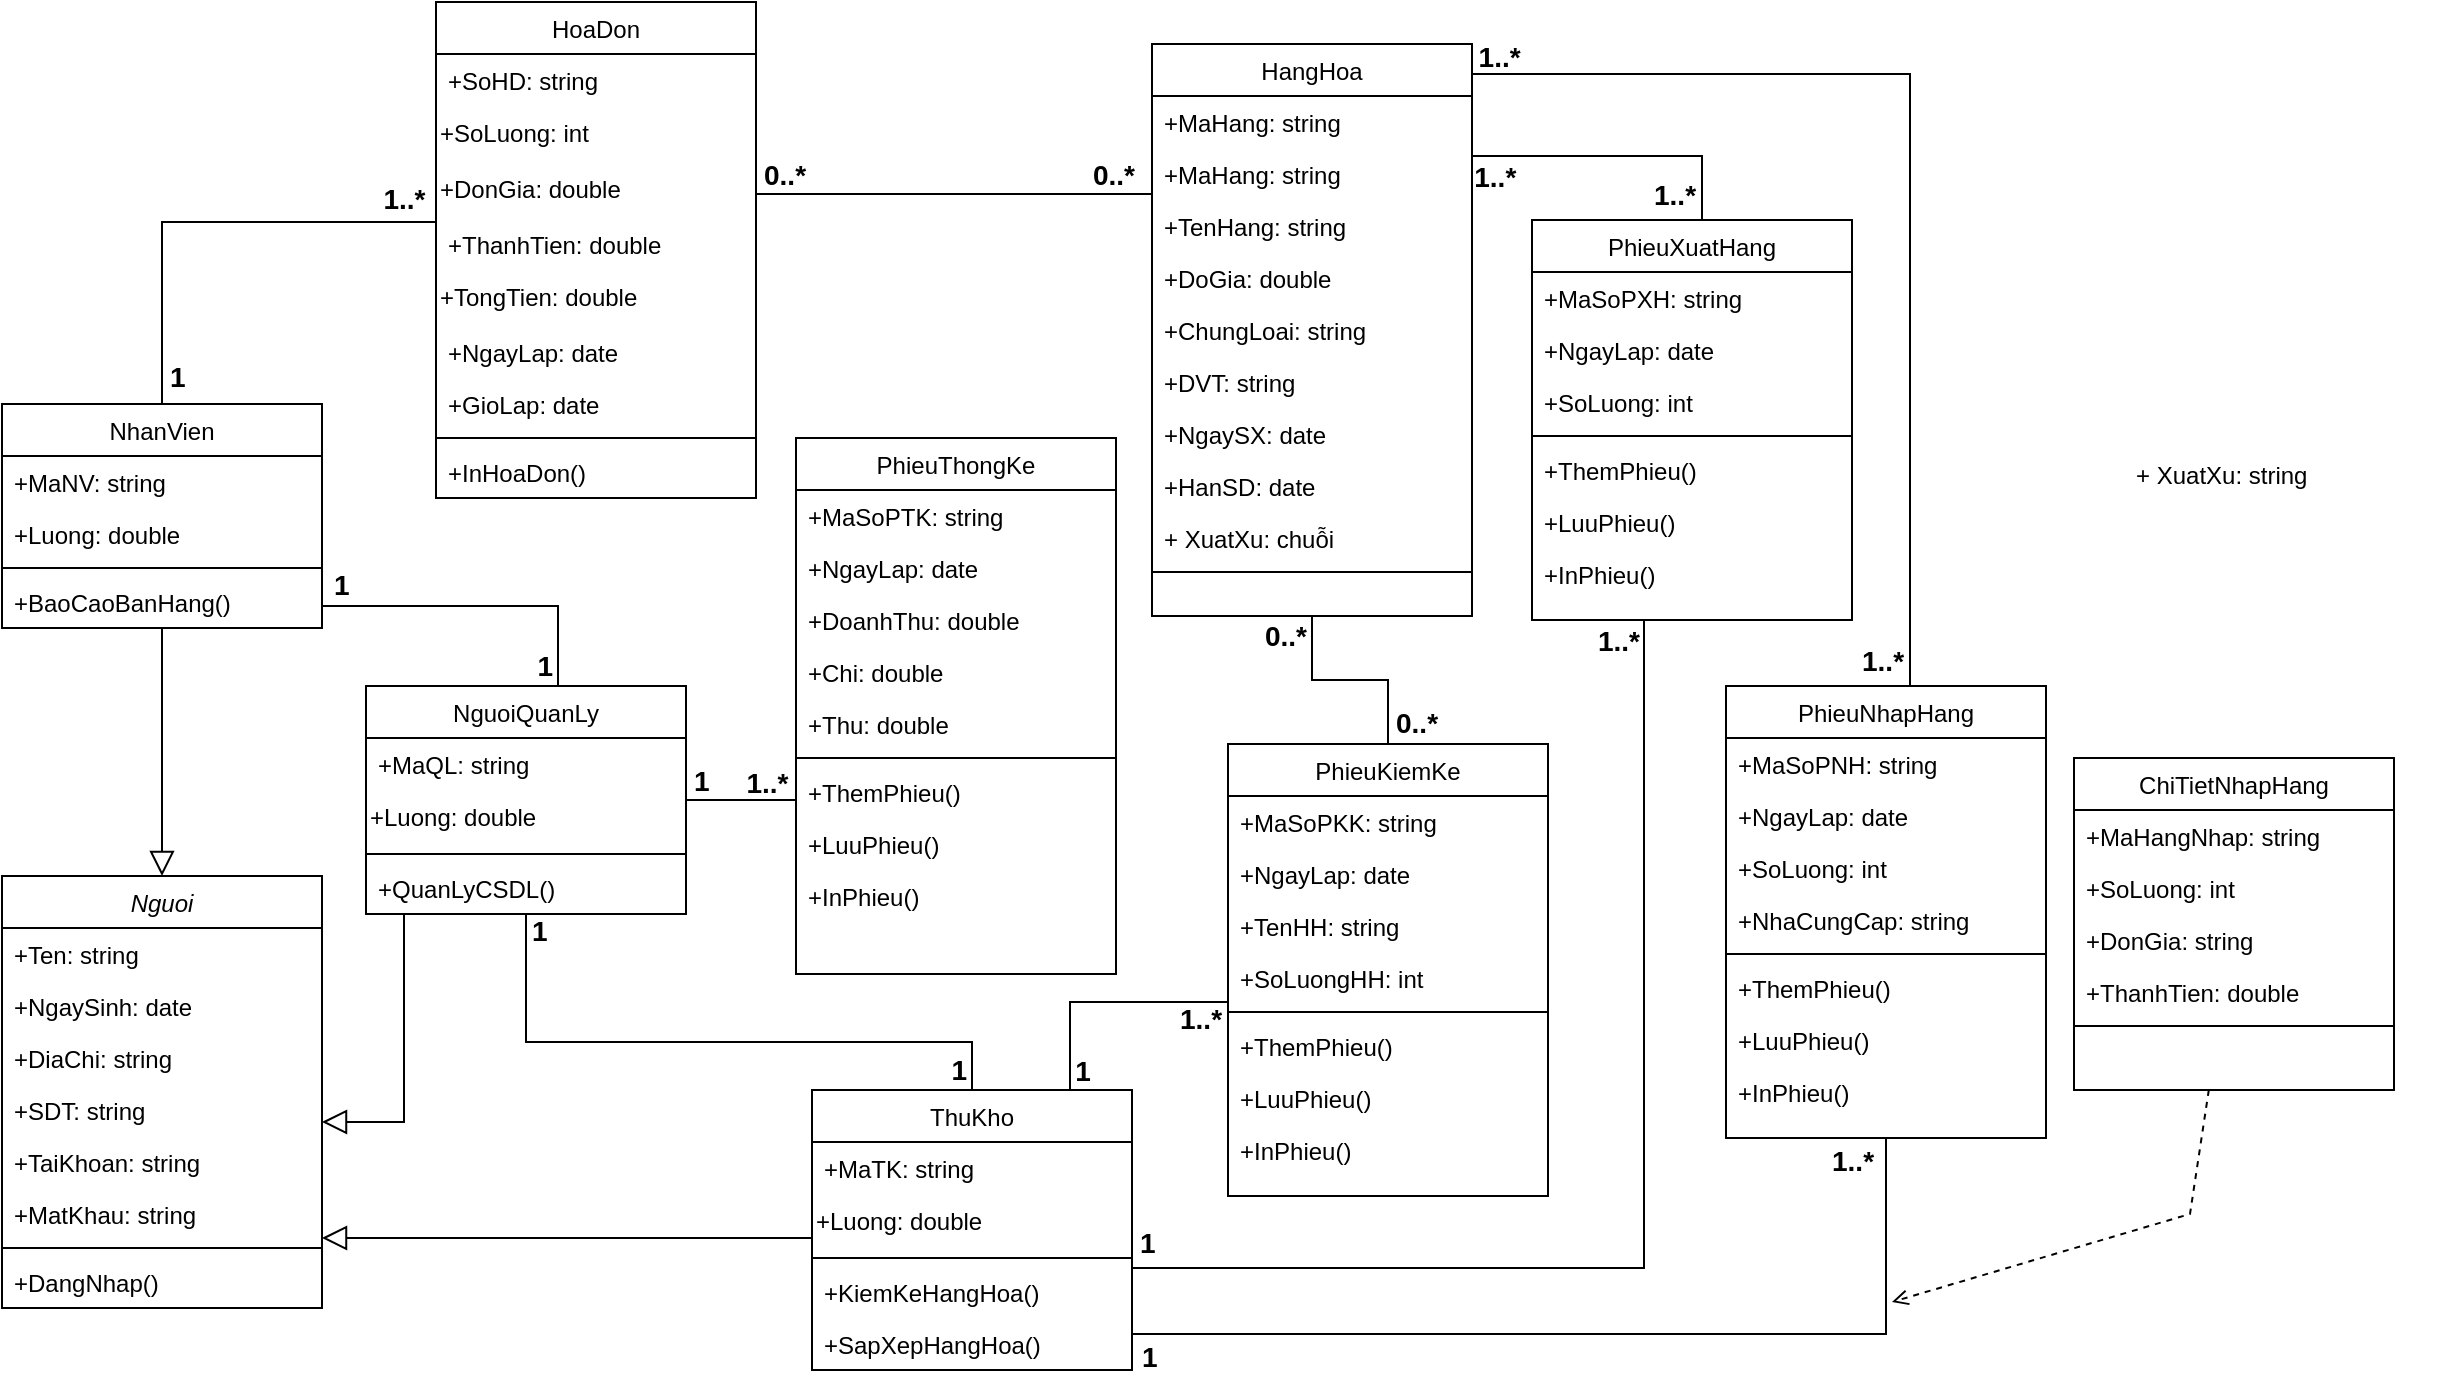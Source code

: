 <mxfile version="15.0.6" type="device" pages="5"><diagram id="C5RBs43oDa-KdzZeNtuy" name="Page-1"><mxGraphModel dx="1822" dy="1194" grid="0" gridSize="10" guides="1" tooltips="1" connect="1" arrows="1" fold="1" page="0" pageScale="1" pageWidth="827" pageHeight="1169" math="0" shadow="0"><root><mxCell id="WIyWlLk6GJQsqaUBKTNV-0"/><mxCell id="WIyWlLk6GJQsqaUBKTNV-1" parent="WIyWlLk6GJQsqaUBKTNV-0"/><mxCell id="zkfFHV4jXpPFQw0GAbJ--12" value="" style="endArrow=block;endSize=10;endFill=0;shadow=0;strokeWidth=1;rounded=0;elbow=vertical;edgeStyle=orthogonalEdgeStyle;" parent="WIyWlLk6GJQsqaUBKTNV-1" source="zkfFHV4jXpPFQw0GAbJ--6" target="zkfFHV4jXpPFQw0GAbJ--0" edge="1"><mxGeometry width="160" relative="1" as="geometry"><mxPoint x="200" y="203" as="sourcePoint"/><mxPoint x="200" y="203" as="targetPoint"/></mxGeometry></mxCell><mxCell id="zkfFHV4jXpPFQw0GAbJ--0" value="Nguoi" style="swimlane;fontStyle=2;align=center;verticalAlign=middle;childLayout=stackLayout;horizontal=1;startSize=26;horizontalStack=0;resizeParent=1;resizeLast=0;collapsible=1;marginBottom=0;rounded=0;shadow=0;strokeWidth=1;" parent="WIyWlLk6GJQsqaUBKTNV-1" vertex="1"><mxGeometry x="-51" y="261" width="160" height="216" as="geometry"><mxRectangle x="230" y="140" width="160" height="26" as="alternateBounds"/></mxGeometry></mxCell><mxCell id="zkfFHV4jXpPFQw0GAbJ--1" value="+Ten: string" style="text;align=left;verticalAlign=top;spacingLeft=4;spacingRight=4;overflow=hidden;rotatable=0;points=[[0,0.5],[1,0.5]];portConstraint=eastwest;" parent="zkfFHV4jXpPFQw0GAbJ--0" vertex="1"><mxGeometry y="26" width="160" height="26" as="geometry"/></mxCell><mxCell id="l3OyOhKrTnZFGP4BV1QR-1" value="+NgaySinh: date " style="text;align=left;verticalAlign=top;spacingLeft=4;spacingRight=4;overflow=hidden;rotatable=0;points=[[0,0.5],[1,0.5]];portConstraint=eastwest;rounded=0;shadow=0;html=0;" parent="zkfFHV4jXpPFQw0GAbJ--0" vertex="1"><mxGeometry y="52" width="160" height="26" as="geometry"/></mxCell><mxCell id="l3OyOhKrTnZFGP4BV1QR-6" value="+DiaChi: string" style="text;align=left;verticalAlign=top;spacingLeft=4;spacingRight=4;overflow=hidden;rotatable=0;points=[[0,0.5],[1,0.5]];portConstraint=eastwest;" parent="zkfFHV4jXpPFQw0GAbJ--0" vertex="1"><mxGeometry y="78" width="160" height="26" as="geometry"/></mxCell><mxCell id="G1y99xvAGuMhwA-1e9wg-2" value="+SDT: string" style="text;align=left;verticalAlign=top;spacingLeft=4;spacingRight=4;overflow=hidden;rotatable=0;points=[[0,0.5],[1,0.5]];portConstraint=eastwest;rounded=0;shadow=0;html=0;" parent="zkfFHV4jXpPFQw0GAbJ--0" vertex="1"><mxGeometry y="104" width="160" height="26" as="geometry"/></mxCell><mxCell id="G1y99xvAGuMhwA-1e9wg-3" value="+TaiKhoan: string" style="text;align=left;verticalAlign=top;spacingLeft=4;spacingRight=4;overflow=hidden;rotatable=0;points=[[0,0.5],[1,0.5]];portConstraint=eastwest;rounded=0;shadow=0;html=0;" parent="zkfFHV4jXpPFQw0GAbJ--0" vertex="1"><mxGeometry y="130" width="160" height="26" as="geometry"/></mxCell><mxCell id="l3OyOhKrTnZFGP4BV1QR-7" value="+MatKhau: string" style="text;align=left;verticalAlign=top;spacingLeft=4;spacingRight=4;overflow=hidden;rotatable=0;points=[[0,0.5],[1,0.5]];portConstraint=eastwest;rounded=0;shadow=0;html=0;" parent="zkfFHV4jXpPFQw0GAbJ--0" vertex="1"><mxGeometry y="156" width="160" height="26" as="geometry"/></mxCell><mxCell id="zkfFHV4jXpPFQw0GAbJ--4" value="" style="line;html=1;strokeWidth=1;align=left;verticalAlign=middle;spacingTop=-1;spacingLeft=3;spacingRight=3;rotatable=0;labelPosition=right;points=[];portConstraint=eastwest;" parent="zkfFHV4jXpPFQw0GAbJ--0" vertex="1"><mxGeometry y="182" width="160" height="8" as="geometry"/></mxCell><mxCell id="G1y99xvAGuMhwA-1e9wg-1" value="+DangNhap()" style="text;align=left;verticalAlign=top;spacingLeft=4;spacingRight=4;overflow=hidden;rotatable=0;points=[[0,0.5],[1,0.5]];portConstraint=eastwest;rounded=0;shadow=0;html=0;" parent="zkfFHV4jXpPFQw0GAbJ--0" vertex="1"><mxGeometry y="190" width="160" height="26" as="geometry"/></mxCell><mxCell id="zkfFHV4jXpPFQw0GAbJ--6" value="NhanVien" style="swimlane;fontStyle=0;align=center;verticalAlign=top;childLayout=stackLayout;horizontal=1;startSize=26;horizontalStack=0;resizeParent=1;resizeLast=0;collapsible=1;marginBottom=0;rounded=0;shadow=0;strokeWidth=1;" parent="WIyWlLk6GJQsqaUBKTNV-1" vertex="1"><mxGeometry x="-51" y="25" width="160" height="112" as="geometry"><mxRectangle x="120" y="360" width="160" height="26" as="alternateBounds"/></mxGeometry></mxCell><mxCell id="cCtLEVw7vyb9unrwceuf-0" value="+MaNV: string" style="text;align=left;verticalAlign=top;spacingLeft=4;spacingRight=4;overflow=hidden;rotatable=0;points=[[0,0.5],[1,0.5]];portConstraint=eastwest;rounded=0;shadow=0;html=0;" parent="zkfFHV4jXpPFQw0GAbJ--6" vertex="1"><mxGeometry y="26" width="160" height="26" as="geometry"/></mxCell><mxCell id="zkfFHV4jXpPFQw0GAbJ--7" value="+Luong: double" style="text;align=left;verticalAlign=top;spacingLeft=4;spacingRight=4;overflow=hidden;rotatable=0;points=[[0,0.5],[1,0.5]];portConstraint=eastwest;" parent="zkfFHV4jXpPFQw0GAbJ--6" vertex="1"><mxGeometry y="52" width="160" height="26" as="geometry"/></mxCell><mxCell id="zkfFHV4jXpPFQw0GAbJ--9" value="" style="line;html=1;strokeWidth=1;align=left;verticalAlign=middle;spacingTop=-1;spacingLeft=3;spacingRight=3;rotatable=0;labelPosition=right;points=[];portConstraint=eastwest;" parent="zkfFHV4jXpPFQw0GAbJ--6" vertex="1"><mxGeometry y="78" width="160" height="8" as="geometry"/></mxCell><mxCell id="l3OyOhKrTnZFGP4BV1QR-19" value="+BaoCaoBanHang()" style="text;align=left;verticalAlign=top;spacingLeft=4;spacingRight=4;overflow=hidden;rotatable=0;points=[[0,0.5],[1,0.5]];portConstraint=eastwest;" parent="zkfFHV4jXpPFQw0GAbJ--6" vertex="1"><mxGeometry y="86" width="160" height="26" as="geometry"/></mxCell><mxCell id="zkfFHV4jXpPFQw0GAbJ--13" value="NguoiQuanLy" style="swimlane;fontStyle=0;align=center;verticalAlign=top;childLayout=stackLayout;horizontal=1;startSize=26;horizontalStack=0;resizeParent=1;resizeLast=0;collapsible=1;marginBottom=0;rounded=0;shadow=0;strokeWidth=1;" parent="WIyWlLk6GJQsqaUBKTNV-1" vertex="1"><mxGeometry x="131" y="166" width="160" height="114" as="geometry"><mxRectangle x="340" y="380" width="170" height="26" as="alternateBounds"/></mxGeometry></mxCell><mxCell id="cCtLEVw7vyb9unrwceuf-1" value="+MaQL: string" style="text;align=left;verticalAlign=top;spacingLeft=4;spacingRight=4;overflow=hidden;rotatable=0;points=[[0,0.5],[1,0.5]];portConstraint=eastwest;rounded=0;shadow=0;html=0;" parent="zkfFHV4jXpPFQw0GAbJ--13" vertex="1"><mxGeometry y="26" width="160" height="26" as="geometry"/></mxCell><mxCell id="l3OyOhKrTnZFGP4BV1QR-20" value="&lt;span style=&quot;color: rgb(0 , 0 , 0) ; font-family: &amp;#34;helvetica&amp;#34; ; font-size: 12px ; font-style: normal ; font-weight: 400 ; letter-spacing: normal ; text-align: left ; text-indent: 0px ; text-transform: none ; word-spacing: 0px ; background-color: rgb(255 , 255 , 255) ; display: inline ; float: none&quot;&gt;+Luong: double&lt;/span&gt;" style="text;whiteSpace=wrap;html=1;fontColor=#000000;" parent="zkfFHV4jXpPFQw0GAbJ--13" vertex="1"><mxGeometry y="52" width="160" height="28" as="geometry"/></mxCell><mxCell id="zkfFHV4jXpPFQw0GAbJ--15" value="" style="line;html=1;strokeWidth=1;align=left;verticalAlign=middle;spacingTop=-1;spacingLeft=3;spacingRight=3;rotatable=0;labelPosition=right;points=[];portConstraint=eastwest;" parent="zkfFHV4jXpPFQw0GAbJ--13" vertex="1"><mxGeometry y="80" width="160" height="8" as="geometry"/></mxCell><mxCell id="l3OyOhKrTnZFGP4BV1QR-22" value="+QuanLyCSDL()" style="text;align=left;verticalAlign=top;spacingLeft=4;spacingRight=4;overflow=hidden;rotatable=0;points=[[0,0.5],[1,0.5]];portConstraint=eastwest;" parent="zkfFHV4jXpPFQw0GAbJ--13" vertex="1"><mxGeometry y="88" width="160" height="26" as="geometry"/></mxCell><mxCell id="zkfFHV4jXpPFQw0GAbJ--17" value="HangHoa" style="swimlane;fontStyle=0;align=center;verticalAlign=top;childLayout=stackLayout;horizontal=1;startSize=26;horizontalStack=0;resizeParent=1;resizeLast=0;collapsible=1;marginBottom=0;rounded=0;shadow=0;strokeWidth=1;" parent="WIyWlLk6GJQsqaUBKTNV-1" vertex="1"><mxGeometry x="524" y="-155" width="160" height="286" as="geometry"><mxRectangle x="550" y="140" width="160" height="26" as="alternateBounds"/></mxGeometry></mxCell><mxCell id="l3OyOhKrTnZFGP4BV1QR-76" value="+MaHang: string" style="text;align=left;verticalAlign=top;spacingLeft=4;spacingRight=4;overflow=hidden;rotatable=0;points=[[0,0.5],[1,0.5]];portConstraint=eastwest;" parent="zkfFHV4jXpPFQw0GAbJ--17" vertex="1"><mxGeometry y="26" width="160" height="26" as="geometry"/></mxCell><mxCell id="NCxD-F_LhChUsbYlQ_O9-42" value="+MaHang: string" style="text;align=left;verticalAlign=top;spacingLeft=4;spacingRight=4;overflow=hidden;rotatable=0;points=[[0,0.5],[1,0.5]];portConstraint=eastwest;" parent="zkfFHV4jXpPFQw0GAbJ--17" vertex="1"><mxGeometry y="52" width="160" height="26" as="geometry"/></mxCell><mxCell id="l3OyOhKrTnZFGP4BV1QR-77" value="+TenHang: string" style="text;align=left;verticalAlign=top;spacingLeft=4;spacingRight=4;overflow=hidden;rotatable=0;points=[[0,0.5],[1,0.5]];portConstraint=eastwest;rounded=0;shadow=0;html=0;" parent="zkfFHV4jXpPFQw0GAbJ--17" vertex="1"><mxGeometry y="78" width="160" height="26" as="geometry"/></mxCell><mxCell id="l3OyOhKrTnZFGP4BV1QR-79" value="+DoGia: double" style="text;align=left;verticalAlign=top;spacingLeft=4;spacingRight=4;overflow=hidden;rotatable=0;points=[[0,0.5],[1,0.5]];portConstraint=eastwest;rounded=0;shadow=0;html=0;" parent="zkfFHV4jXpPFQw0GAbJ--17" vertex="1"><mxGeometry y="104" width="160" height="26" as="geometry"/></mxCell><mxCell id="l3OyOhKrTnZFGP4BV1QR-78" value="+ChungLoai: string" style="text;align=left;verticalAlign=top;spacingLeft=4;spacingRight=4;overflow=hidden;rotatable=0;points=[[0,0.5],[1,0.5]];portConstraint=eastwest;rounded=0;shadow=0;html=0;" parent="zkfFHV4jXpPFQw0GAbJ--17" vertex="1"><mxGeometry y="130" width="160" height="26" as="geometry"/></mxCell><mxCell id="WLqN9Z8mPSs3tcQnKvWi-0" value="+DVT: string" style="text;align=left;verticalAlign=top;spacingLeft=4;spacingRight=4;overflow=hidden;rotatable=0;points=[[0,0.5],[1,0.5]];portConstraint=eastwest;rounded=0;shadow=0;html=0;" parent="zkfFHV4jXpPFQw0GAbJ--17" vertex="1"><mxGeometry y="156" width="160" height="26" as="geometry"/></mxCell><mxCell id="l3OyOhKrTnZFGP4BV1QR-73" value="+NgaySX: date" style="text;align=left;verticalAlign=top;spacingLeft=4;spacingRight=4;overflow=hidden;rotatable=0;points=[[0,0.5],[1,0.5]];portConstraint=eastwest;rounded=0;shadow=0;html=0;" parent="zkfFHV4jXpPFQw0GAbJ--17" vertex="1"><mxGeometry y="182" width="160" height="26" as="geometry"/></mxCell><mxCell id="l3OyOhKrTnZFGP4BV1QR-74" value="+HanSD: date" style="text;align=left;verticalAlign=top;spacingLeft=4;spacingRight=4;overflow=hidden;rotatable=0;points=[[0,0.5],[1,0.5]];portConstraint=eastwest;rounded=0;shadow=0;html=0;" parent="zkfFHV4jXpPFQw0GAbJ--17" vertex="1"><mxGeometry y="208" width="160" height="26" as="geometry"/></mxCell><mxCell id="l3OyOhKrTnZFGP4BV1QR-72" value="+ XuatXu: chuỗi" style="text;align=left;verticalAlign=top;spacingLeft=4;spacingRight=4;overflow=hidden;rotatable=0;points=[[0,0.5],[1,0.5]];portConstraint=eastwest;" parent="zkfFHV4jXpPFQw0GAbJ--17" vertex="1"><mxGeometry y="234" width="160" height="26" as="geometry"/></mxCell><mxCell id="zkfFHV4jXpPFQw0GAbJ--23" value="" style="line;html=1;strokeWidth=1;align=left;verticalAlign=middle;spacingTop=-1;spacingLeft=3;spacingRight=3;rotatable=0;labelPosition=right;points=[];portConstraint=eastwest;" parent="zkfFHV4jXpPFQw0GAbJ--17" vertex="1"><mxGeometry y="260" width="160" height="8" as="geometry"/></mxCell><mxCell id="l3OyOhKrTnZFGP4BV1QR-23" value="ThuKho" style="swimlane;fontStyle=0;align=center;verticalAlign=top;childLayout=stackLayout;horizontal=1;startSize=26;horizontalStack=0;resizeParent=1;resizeLast=0;collapsible=1;marginBottom=0;rounded=0;shadow=0;strokeWidth=1;" parent="WIyWlLk6GJQsqaUBKTNV-1" vertex="1"><mxGeometry x="354" y="368" width="160" height="140" as="geometry"><mxRectangle x="340" y="380" width="170" height="26" as="alternateBounds"/></mxGeometry></mxCell><mxCell id="cCtLEVw7vyb9unrwceuf-2" value="+MaTK: string" style="text;align=left;verticalAlign=top;spacingLeft=4;spacingRight=4;overflow=hidden;rotatable=0;points=[[0,0.5],[1,0.5]];portConstraint=eastwest;rounded=0;shadow=0;html=0;" parent="l3OyOhKrTnZFGP4BV1QR-23" vertex="1"><mxGeometry y="26" width="160" height="26" as="geometry"/></mxCell><mxCell id="l3OyOhKrTnZFGP4BV1QR-24" value="&lt;span style=&quot;color: rgb(0 , 0 , 0) ; font-family: &amp;#34;helvetica&amp;#34; ; font-size: 12px ; font-style: normal ; font-weight: 400 ; letter-spacing: normal ; text-align: left ; text-indent: 0px ; text-transform: none ; word-spacing: 0px ; background-color: rgb(255 , 255 , 255) ; display: inline ; float: none&quot;&gt;+Luong: double&lt;/span&gt;" style="text;whiteSpace=wrap;html=1;fontColor=#000000;" parent="l3OyOhKrTnZFGP4BV1QR-23" vertex="1"><mxGeometry y="52" width="160" height="28" as="geometry"/></mxCell><mxCell id="l3OyOhKrTnZFGP4BV1QR-25" value="" style="line;html=1;strokeWidth=1;align=left;verticalAlign=middle;spacingTop=-1;spacingLeft=3;spacingRight=3;rotatable=0;labelPosition=right;points=[];portConstraint=eastwest;" parent="l3OyOhKrTnZFGP4BV1QR-23" vertex="1"><mxGeometry y="80" width="160" height="8" as="geometry"/></mxCell><mxCell id="l3OyOhKrTnZFGP4BV1QR-26" value="+KiemKeHangHoa()" style="text;align=left;verticalAlign=top;spacingLeft=4;spacingRight=4;overflow=hidden;rotatable=0;points=[[0,0.5],[1,0.5]];portConstraint=eastwest;" parent="l3OyOhKrTnZFGP4BV1QR-23" vertex="1"><mxGeometry y="88" width="160" height="26" as="geometry"/></mxCell><mxCell id="l3OyOhKrTnZFGP4BV1QR-71" value="+SapXepHangHoa()" style="text;align=left;verticalAlign=top;spacingLeft=4;spacingRight=4;overflow=hidden;rotatable=0;points=[[0,0.5],[1,0.5]];portConstraint=eastwest;rounded=0;shadow=0;html=0;" parent="l3OyOhKrTnZFGP4BV1QR-23" vertex="1"><mxGeometry y="114" width="160" height="26" as="geometry"/></mxCell><mxCell id="l3OyOhKrTnZFGP4BV1QR-58" value="" style="endArrow=none;shadow=0;strokeWidth=1;rounded=0;endFill=0;edgeStyle=elbowEdgeStyle;elbow=vertical;" parent="WIyWlLk6GJQsqaUBKTNV-1" source="zkfFHV4jXpPFQw0GAbJ--13" target="l3OyOhKrTnZFGP4BV1QR-80" edge="1"><mxGeometry x="0.5" y="41" relative="1" as="geometry"><mxPoint x="-180" y="200" as="sourcePoint"/><mxPoint x="-14" y="200" as="targetPoint"/><mxPoint x="-40" y="32" as="offset"/></mxGeometry></mxCell><mxCell id="l3OyOhKrTnZFGP4BV1QR-59" value="1" style="resizable=0;align=left;verticalAlign=bottom;labelBackgroundColor=none;fontSize=14;fontStyle=1" parent="l3OyOhKrTnZFGP4BV1QR-58" connectable="0" vertex="1"><mxGeometry x="-1" relative="1" as="geometry"><mxPoint x="2" y="0.12" as="offset"/></mxGeometry></mxCell><mxCell id="l3OyOhKrTnZFGP4BV1QR-60" value="1..*" style="resizable=0;align=right;verticalAlign=bottom;labelBackgroundColor=none;fontSize=14;fontStyle=1" parent="l3OyOhKrTnZFGP4BV1QR-58" connectable="0" vertex="1"><mxGeometry x="1" relative="1" as="geometry"><mxPoint x="-2.29" y="1.12" as="offset"/></mxGeometry></mxCell><mxCell id="l3OyOhKrTnZFGP4BV1QR-61" value="HoaDon" style="swimlane;fontStyle=0;align=center;verticalAlign=top;childLayout=stackLayout;horizontal=1;startSize=26;horizontalStack=0;resizeParent=1;resizeLast=0;collapsible=1;marginBottom=0;rounded=0;shadow=0;strokeWidth=1;" parent="WIyWlLk6GJQsqaUBKTNV-1" vertex="1"><mxGeometry x="166" y="-176" width="160" height="248" as="geometry"><mxRectangle x="120" y="360" width="160" height="26" as="alternateBounds"/></mxGeometry></mxCell><mxCell id="l3OyOhKrTnZFGP4BV1QR-65" value="+SoHD: string" style="text;align=left;verticalAlign=top;spacingLeft=4;spacingRight=4;overflow=hidden;rotatable=0;points=[[0,0.5],[1,0.5]];portConstraint=eastwest;" parent="l3OyOhKrTnZFGP4BV1QR-61" vertex="1"><mxGeometry y="26" width="160" height="26" as="geometry"/></mxCell><mxCell id="l3OyOhKrTnZFGP4BV1QR-139" value="&lt;span style=&quot;color: rgb(0 , 0 , 0) ; font-family: &amp;#34;helvetica&amp;#34; ; font-size: 12px ; font-style: normal ; font-weight: 400 ; letter-spacing: normal ; text-align: left ; text-indent: 0px ; text-transform: none ; word-spacing: 0px ; background-color: rgb(255 , 255 , 255) ; display: inline ; float: none&quot;&gt;+SoLuong: int&lt;/span&gt;&lt;span style=&quot;color: rgba(0 , 0 , 0 , 0) ; font-family: monospace ; font-size: 0px&quot;&gt;%3CmxGraphModel%3E%3Croot%3E%3CmxCell%20id%3D%220%22%2F%3E%3CmxCell%20id%3D%221%22%20parent%3D%220%22%2F%3E%3CmxCell%20id%3D%222%22%20value%3D%22NguoiQuanLy%22%20style%3D%22swimlane%3BfontStyle%3D0%3Balign%3Dcenter%3BverticalAlign%3Dtop%3BchildLayout%3DstackLayout%3Bhorizontal%3D1%3BstartSize%3D26%3BhorizontalStack%3D0%3BresizeParent%3D1%3BresizeLast%3D0%3Bcollapsible%3D1%3BmarginBottom%3D0%3Brounded%3D0%3Bshadow%3D0%3BstrokeWidth%3D1%3B%22%20vertex%3D%221%22%20parent%3D%221%22%3E%3CmxGeometry%20x%3D%2291%22%20y%3D%22126%22%20width%3D%22160%22%20height%3D%2288%22%20as%3D%22geometry%22%3E%3CmxRectangle%20x%3D%22340%22%20y%3D%22380%22%20width%3D%22170%22%20height%3D%2226%22%20as%3D%22alternateBounds%22%2F%3E%3C%2FmxGeometry%3E%3C%2FmxCell%3E%3CmxCell%20id%3D%223%22%20value%3D%22%26lt%3Bspan%20style%3D%26quot%3Bcolor%3A%20rgb(0%20%2C%200%20%2C%200)%20%3B%20font-family%3A%20%26amp%3B%2334%3Bhelvetica%26amp%3B%2334%3B%20%3B%20font-size%3A%2012px%20%3B%20font-style%3A%20normal%20%3B%20font-weight%3A%20400%20%3B%20letter-spacing%3A%20normal%20%3B%20text-align%3A%20left%20%3B%20text-indent%3A%200px%20%3B%20text-transform%3A%20none%20%3B%20word-spacing%3A%200px%20%3B%20background-color%3A%20rgb(255%20%2C%20255%20%2C%20255)%20%3B%20display%3A%20inline%20%3B%20float%3A%20none%26quot%3B%26gt%3B%2BLuong%3A%20double%26lt%3B%2Fspan%26gt%3B%22%20style%3D%22text%3BwhiteSpace%3Dwrap%3Bhtml%3D1%3BfontColor%3D%23000000%3B%22%20vertex%3D%221%22%20parent%3D%222%22%3E%3CmxGeometry%20y%3D%2226%22%20width%3D%22160%22%20height%3D%2228%22%20as%3D%22geometry%22%2F%3E%3C%2FmxCell%3E%3CmxCell%20id%3D%224%22%20value%3D%22%22%20style%3D%22line%3Bhtml%3D1%3BstrokeWidth%3D1%3Balign%3Dleft%3BverticalAlign%3Dmiddle%3BspacingTop%3D-1%3BspacingLeft%3D3%3BspacingRight%3D3%3Brotatable%3D0%3BlabelPosition%3Dright%3Bpoints%3D%5B%5D%3BportConstraint%3Deastwest%3B%22%20vertex%3D%221%22%20parent%3D%222%22%3E%3CmxGeometry%20y%3D%2254%22%20width%3D%22160%22%20height%3D%228%22%20as%3D%22geometry%22%2F%3E%3C%2FmxCell%3E%3CmxCell%20id%3D%225%22%20value%3D%22%2BQuanLyCSDL()%22%20style%3D%22text%3Balign%3Dleft%3BverticalAlign%3Dtop%3BspacingLeft%3D4%3BspacingRight%3D4%3Boverflow%3Dhidden%3Brotatable%3D0%3Bpoints%3D%5B%5B0%2C0.5%5D%2C%5B1%2C0.5%5D%5D%3BportConstraint%3Deastwest%3B%22%20vertex%3D%221%22%20parent%3D%222%22%3E%3CmxGeometry%20y%3D%2262%22%20width%3D%22160%22%20height%3D%2226%22%20as%3D%22geometry%22%2F%3E%3C%2FmxCell%3E%3C%2Froot%3E%3C%2FmxGraphModel%3E&lt;/span&gt;" style="text;whiteSpace=wrap;html=1;fontColor=#000000;" parent="l3OyOhKrTnZFGP4BV1QR-61" vertex="1"><mxGeometry y="52" width="160" height="28" as="geometry"/></mxCell><mxCell id="l3OyOhKrTnZFGP4BV1QR-140" value="&lt;font face=&quot;helvetica&quot;&gt;+DonGia: double&lt;/font&gt;" style="text;whiteSpace=wrap;html=1;fontColor=#000000;" parent="l3OyOhKrTnZFGP4BV1QR-61" vertex="1"><mxGeometry y="80" width="160" height="28" as="geometry"/></mxCell><mxCell id="BwHhYcuTRKuxDu0mKGbY-0" value="+ThanhTien: double" style="text;align=left;verticalAlign=top;spacingLeft=4;spacingRight=4;overflow=hidden;rotatable=0;points=[[0,0.5],[1,0.5]];portConstraint=eastwest;rounded=0;shadow=0;html=0;" parent="l3OyOhKrTnZFGP4BV1QR-61" vertex="1"><mxGeometry y="108" width="160" height="26" as="geometry"/></mxCell><mxCell id="BwHhYcuTRKuxDu0mKGbY-1" value="&lt;font face=&quot;helvetica&quot;&gt;+TongTien: double&lt;/font&gt;" style="text;whiteSpace=wrap;html=1;fontColor=#000000;align=left;" parent="l3OyOhKrTnZFGP4BV1QR-61" vertex="1"><mxGeometry y="134" width="160" height="28" as="geometry"/></mxCell><mxCell id="BwHhYcuTRKuxDu0mKGbY-2" value="+NgayLap: date" style="text;align=left;verticalAlign=top;spacingLeft=4;spacingRight=4;overflow=hidden;rotatable=0;points=[[0,0.5],[1,0.5]];portConstraint=eastwest;rounded=0;shadow=0;html=0;" parent="l3OyOhKrTnZFGP4BV1QR-61" vertex="1"><mxGeometry y="162" width="160" height="26" as="geometry"/></mxCell><mxCell id="BwHhYcuTRKuxDu0mKGbY-3" value="+GioLap: date" style="text;align=left;verticalAlign=top;spacingLeft=4;spacingRight=4;overflow=hidden;rotatable=0;points=[[0,0.5],[1,0.5]];portConstraint=eastwest;rounded=0;shadow=0;html=0;" parent="l3OyOhKrTnZFGP4BV1QR-61" vertex="1"><mxGeometry y="188" width="160" height="26" as="geometry"/></mxCell><mxCell id="l3OyOhKrTnZFGP4BV1QR-63" value="" style="line;html=1;strokeWidth=1;align=left;verticalAlign=middle;spacingTop=-1;spacingLeft=3;spacingRight=3;rotatable=0;labelPosition=right;points=[];portConstraint=eastwest;" parent="l3OyOhKrTnZFGP4BV1QR-61" vertex="1"><mxGeometry y="214" width="160" height="8" as="geometry"/></mxCell><mxCell id="l3OyOhKrTnZFGP4BV1QR-64" value="+InHoaDon()" style="text;align=left;verticalAlign=top;spacingLeft=4;spacingRight=4;overflow=hidden;rotatable=0;points=[[0,0.5],[1,0.5]];portConstraint=eastwest;" parent="l3OyOhKrTnZFGP4BV1QR-61" vertex="1"><mxGeometry y="222" width="160" height="26" as="geometry"/></mxCell><mxCell id="l3OyOhKrTnZFGP4BV1QR-80" value="PhieuThongKe" style="swimlane;fontStyle=0;align=center;verticalAlign=top;childLayout=stackLayout;horizontal=1;startSize=26;horizontalStack=0;resizeParent=1;resizeLast=0;collapsible=1;marginBottom=0;rounded=0;shadow=0;strokeWidth=1;" parent="WIyWlLk6GJQsqaUBKTNV-1" vertex="1"><mxGeometry x="346" y="42" width="160" height="268" as="geometry"><mxRectangle x="120" y="360" width="160" height="26" as="alternateBounds"/></mxGeometry></mxCell><mxCell id="l3OyOhKrTnZFGP4BV1QR-81" value="+MaSoPTK: string" style="text;align=left;verticalAlign=top;spacingLeft=4;spacingRight=4;overflow=hidden;rotatable=0;points=[[0,0.5],[1,0.5]];portConstraint=eastwest;" parent="l3OyOhKrTnZFGP4BV1QR-80" vertex="1"><mxGeometry y="26" width="160" height="26" as="geometry"/></mxCell><mxCell id="l3OyOhKrTnZFGP4BV1QR-82" value="+NgayLap: date" style="text;align=left;verticalAlign=top;spacingLeft=4;spacingRight=4;overflow=hidden;rotatable=0;points=[[0,0.5],[1,0.5]];portConstraint=eastwest;rounded=0;shadow=0;html=0;" parent="l3OyOhKrTnZFGP4BV1QR-80" vertex="1"><mxGeometry y="52" width="160" height="26" as="geometry"/></mxCell><mxCell id="l3OyOhKrTnZFGP4BV1QR-83" value="+DoanhThu: double" style="text;align=left;verticalAlign=top;spacingLeft=4;spacingRight=4;overflow=hidden;rotatable=0;points=[[0,0.5],[1,0.5]];portConstraint=eastwest;rounded=0;shadow=0;html=0;" parent="l3OyOhKrTnZFGP4BV1QR-80" vertex="1"><mxGeometry y="78" width="160" height="26" as="geometry"/></mxCell><mxCell id="l3OyOhKrTnZFGP4BV1QR-89" value="+Chi: double" style="text;align=left;verticalAlign=top;spacingLeft=4;spacingRight=4;overflow=hidden;rotatable=0;points=[[0,0.5],[1,0.5]];portConstraint=eastwest;rounded=0;shadow=0;html=0;" parent="l3OyOhKrTnZFGP4BV1QR-80" vertex="1"><mxGeometry y="104" width="160" height="26" as="geometry"/></mxCell><mxCell id="l3OyOhKrTnZFGP4BV1QR-88" value="+Thu: double" style="text;align=left;verticalAlign=top;spacingLeft=4;spacingRight=4;overflow=hidden;rotatable=0;points=[[0,0.5],[1,0.5]];portConstraint=eastwest;rounded=0;shadow=0;html=0;" parent="l3OyOhKrTnZFGP4BV1QR-80" vertex="1"><mxGeometry y="130" width="160" height="26" as="geometry"/></mxCell><mxCell id="l3OyOhKrTnZFGP4BV1QR-84" value="" style="line;html=1;strokeWidth=1;align=left;verticalAlign=middle;spacingTop=-1;spacingLeft=3;spacingRight=3;rotatable=0;labelPosition=right;points=[];portConstraint=eastwest;" parent="l3OyOhKrTnZFGP4BV1QR-80" vertex="1"><mxGeometry y="156" width="160" height="8" as="geometry"/></mxCell><mxCell id="l3OyOhKrTnZFGP4BV1QR-69" value="+ThemPhieu()" style="text;align=left;verticalAlign=top;spacingLeft=4;spacingRight=4;overflow=hidden;rotatable=0;points=[[0,0.5],[1,0.5]];portConstraint=eastwest;rounded=0;shadow=0;html=0;" parent="l3OyOhKrTnZFGP4BV1QR-80" vertex="1"><mxGeometry y="164" width="160" height="26" as="geometry"/></mxCell><mxCell id="l3OyOhKrTnZFGP4BV1QR-68" value="+LuuPhieu()" style="text;align=left;verticalAlign=top;spacingLeft=4;spacingRight=4;overflow=hidden;rotatable=0;points=[[0,0.5],[1,0.5]];portConstraint=eastwest;" parent="l3OyOhKrTnZFGP4BV1QR-80" vertex="1"><mxGeometry y="190" width="160" height="26" as="geometry"/></mxCell><mxCell id="l3OyOhKrTnZFGP4BV1QR-85" value="+InPhieu()" style="text;align=left;verticalAlign=top;spacingLeft=4;spacingRight=4;overflow=hidden;rotatable=0;points=[[0,0.5],[1,0.5]];portConstraint=eastwest;" parent="l3OyOhKrTnZFGP4BV1QR-80" vertex="1"><mxGeometry y="216" width="160" height="26" as="geometry"/></mxCell><mxCell id="l3OyOhKrTnZFGP4BV1QR-90" value="PhieuKiemKe" style="swimlane;fontStyle=0;align=center;verticalAlign=top;childLayout=stackLayout;horizontal=1;startSize=26;horizontalStack=0;resizeParent=1;resizeLast=0;collapsible=1;marginBottom=0;rounded=0;shadow=0;strokeWidth=1;" parent="WIyWlLk6GJQsqaUBKTNV-1" vertex="1"><mxGeometry x="562" y="195" width="160" height="226" as="geometry"><mxRectangle x="120" y="360" width="160" height="26" as="alternateBounds"/></mxGeometry></mxCell><mxCell id="l3OyOhKrTnZFGP4BV1QR-91" value="+MaSoPKK: string" style="text;align=left;verticalAlign=top;spacingLeft=4;spacingRight=4;overflow=hidden;rotatable=0;points=[[0,0.5],[1,0.5]];portConstraint=eastwest;" parent="l3OyOhKrTnZFGP4BV1QR-90" vertex="1"><mxGeometry y="26" width="160" height="26" as="geometry"/></mxCell><mxCell id="l3OyOhKrTnZFGP4BV1QR-92" value="+NgayLap: date" style="text;align=left;verticalAlign=top;spacingLeft=4;spacingRight=4;overflow=hidden;rotatable=0;points=[[0,0.5],[1,0.5]];portConstraint=eastwest;rounded=0;shadow=0;html=0;" parent="l3OyOhKrTnZFGP4BV1QR-90" vertex="1"><mxGeometry y="52" width="160" height="26" as="geometry"/></mxCell><mxCell id="l3OyOhKrTnZFGP4BV1QR-93" value="+TenHH: string" style="text;align=left;verticalAlign=top;spacingLeft=4;spacingRight=4;overflow=hidden;rotatable=0;points=[[0,0.5],[1,0.5]];portConstraint=eastwest;" parent="l3OyOhKrTnZFGP4BV1QR-90" vertex="1"><mxGeometry y="78" width="160" height="26" as="geometry"/></mxCell><mxCell id="l3OyOhKrTnZFGP4BV1QR-95" value="+SoLuongHH: int" style="text;align=left;verticalAlign=top;spacingLeft=4;spacingRight=4;overflow=hidden;rotatable=0;points=[[0,0.5],[1,0.5]];portConstraint=eastwest;rounded=0;shadow=0;html=0;" parent="l3OyOhKrTnZFGP4BV1QR-90" vertex="1"><mxGeometry y="104" width="160" height="26" as="geometry"/></mxCell><mxCell id="l3OyOhKrTnZFGP4BV1QR-97" value="" style="line;html=1;strokeWidth=1;align=left;verticalAlign=middle;spacingTop=-1;spacingLeft=3;spacingRight=3;rotatable=0;labelPosition=right;points=[];portConstraint=eastwest;" parent="l3OyOhKrTnZFGP4BV1QR-90" vertex="1"><mxGeometry y="130" width="160" height="8" as="geometry"/></mxCell><mxCell id="l3OyOhKrTnZFGP4BV1QR-98" value="+ThemPhieu()" style="text;align=left;verticalAlign=top;spacingLeft=4;spacingRight=4;overflow=hidden;rotatable=0;points=[[0,0.5],[1,0.5]];portConstraint=eastwest;rounded=0;shadow=0;html=0;" parent="l3OyOhKrTnZFGP4BV1QR-90" vertex="1"><mxGeometry y="138" width="160" height="26" as="geometry"/></mxCell><mxCell id="l3OyOhKrTnZFGP4BV1QR-99" value="+LuuPhieu()" style="text;align=left;verticalAlign=top;spacingLeft=4;spacingRight=4;overflow=hidden;rotatable=0;points=[[0,0.5],[1,0.5]];portConstraint=eastwest;" parent="l3OyOhKrTnZFGP4BV1QR-90" vertex="1"><mxGeometry y="164" width="160" height="26" as="geometry"/></mxCell><mxCell id="l3OyOhKrTnZFGP4BV1QR-100" value="+InPhieu()" style="text;align=left;verticalAlign=top;spacingLeft=4;spacingRight=4;overflow=hidden;rotatable=0;points=[[0,0.5],[1,0.5]];portConstraint=eastwest;" parent="l3OyOhKrTnZFGP4BV1QR-90" vertex="1"><mxGeometry y="190" width="160" height="26" as="geometry"/></mxCell><mxCell id="l3OyOhKrTnZFGP4BV1QR-101" value="" style="endArrow=block;endSize=10;endFill=0;shadow=0;strokeWidth=1;rounded=0;edgeStyle=orthogonalEdgeStyle;elbow=vertical;" parent="WIyWlLk6GJQsqaUBKTNV-1" source="zkfFHV4jXpPFQw0GAbJ--13" target="zkfFHV4jXpPFQw0GAbJ--0" edge="1"><mxGeometry width="160" relative="1" as="geometry"><mxPoint x="130" y="358" as="sourcePoint"/><mxPoint x="262" y="212" as="targetPoint"/><Array as="points"><mxPoint x="150" y="384"/></Array></mxGeometry></mxCell><mxCell id="l3OyOhKrTnZFGP4BV1QR-105" value="" style="endArrow=block;endSize=10;endFill=0;shadow=0;strokeWidth=1;rounded=0;edgeStyle=orthogonalEdgeStyle;elbow=vertical;" parent="WIyWlLk6GJQsqaUBKTNV-1" source="l3OyOhKrTnZFGP4BV1QR-23" target="zkfFHV4jXpPFQw0GAbJ--0" edge="1"><mxGeometry width="160" relative="1" as="geometry"><mxPoint x="492" y="335" as="sourcePoint"/><mxPoint x="272" y="222" as="targetPoint"/><Array as="points"><mxPoint x="203" y="442"/><mxPoint x="203" y="442"/></Array></mxGeometry></mxCell><mxCell id="l3OyOhKrTnZFGP4BV1QR-107" value="" style="endArrow=none;shadow=0;strokeWidth=1;rounded=0;endFill=0;edgeStyle=elbowEdgeStyle;elbow=vertical;" parent="WIyWlLk6GJQsqaUBKTNV-1" source="zkfFHV4jXpPFQw0GAbJ--6" target="zkfFHV4jXpPFQw0GAbJ--13" edge="1"><mxGeometry x="0.5" y="41" relative="1" as="geometry"><mxPoint x="97.0" y="118" as="sourcePoint"/><mxPoint x="254" y="118" as="targetPoint"/><mxPoint x="-40" y="32" as="offset"/><Array as="points"><mxPoint x="227" y="126"/></Array></mxGeometry></mxCell><mxCell id="l3OyOhKrTnZFGP4BV1QR-108" value="1" style="resizable=0;align=left;verticalAlign=bottom;labelBackgroundColor=none;fontSize=14;fontStyle=1" parent="l3OyOhKrTnZFGP4BV1QR-107" connectable="0" vertex="1"><mxGeometry x="-1" relative="1" as="geometry"><mxPoint x="4" y="-1" as="offset"/></mxGeometry></mxCell><mxCell id="l3OyOhKrTnZFGP4BV1QR-109" value="1" style="resizable=0;align=right;verticalAlign=bottom;labelBackgroundColor=none;fontSize=14;fontStyle=1" parent="l3OyOhKrTnZFGP4BV1QR-107" connectable="0" vertex="1"><mxGeometry x="1" relative="1" as="geometry"><mxPoint x="-1" y="-0.47" as="offset"/></mxGeometry></mxCell><mxCell id="l3OyOhKrTnZFGP4BV1QR-110" value="" style="endArrow=none;shadow=0;strokeWidth=1;rounded=0;endFill=0;edgeStyle=elbowEdgeStyle;elbow=vertical;" parent="WIyWlLk6GJQsqaUBKTNV-1" source="zkfFHV4jXpPFQw0GAbJ--13" target="l3OyOhKrTnZFGP4BV1QR-23" edge="1"><mxGeometry x="0.5" y="41" relative="1" as="geometry"><mxPoint x="241.0" y="466" as="sourcePoint"/><mxPoint x="398" y="466" as="targetPoint"/><mxPoint x="-40" y="32" as="offset"/><Array as="points"><mxPoint x="313" y="344"/></Array></mxGeometry></mxCell><mxCell id="l3OyOhKrTnZFGP4BV1QR-111" value="1" style="resizable=0;align=left;verticalAlign=bottom;labelBackgroundColor=none;fontSize=14;fontStyle=1" parent="l3OyOhKrTnZFGP4BV1QR-110" connectable="0" vertex="1"><mxGeometry x="-1" relative="1" as="geometry"><mxPoint x="1" y="18" as="offset"/></mxGeometry></mxCell><mxCell id="l3OyOhKrTnZFGP4BV1QR-112" value="1" style="resizable=0;align=right;verticalAlign=bottom;labelBackgroundColor=none;fontSize=14;fontStyle=1" parent="l3OyOhKrTnZFGP4BV1QR-110" connectable="0" vertex="1"><mxGeometry x="1" relative="1" as="geometry"><mxPoint x="-1" y="-0.47" as="offset"/></mxGeometry></mxCell><mxCell id="l3OyOhKrTnZFGP4BV1QR-113" value="" style="endArrow=none;shadow=0;strokeWidth=1;rounded=0;endFill=0;edgeStyle=elbowEdgeStyle;elbow=vertical;" parent="WIyWlLk6GJQsqaUBKTNV-1" source="l3OyOhKrTnZFGP4BV1QR-90" target="zkfFHV4jXpPFQw0GAbJ--17" edge="1"><mxGeometry x="0.5" y="41" relative="1" as="geometry"><mxPoint x="506.0" y="283" as="sourcePoint"/><mxPoint x="663" y="283" as="targetPoint"/><mxPoint x="-40" y="32" as="offset"/></mxGeometry></mxCell><mxCell id="l3OyOhKrTnZFGP4BV1QR-114" value="0..*" style="resizable=0;align=left;verticalAlign=bottom;labelBackgroundColor=none;fontSize=14;fontStyle=1" parent="l3OyOhKrTnZFGP4BV1QR-113" connectable="0" vertex="1"><mxGeometry x="-1" relative="1" as="geometry"><mxPoint x="2" y="-1" as="offset"/></mxGeometry></mxCell><mxCell id="l3OyOhKrTnZFGP4BV1QR-115" value="0..*" style="resizable=0;align=right;verticalAlign=bottom;labelBackgroundColor=none;fontSize=14;fontStyle=1" parent="l3OyOhKrTnZFGP4BV1QR-113" connectable="0" vertex="1"><mxGeometry x="1" relative="1" as="geometry"><mxPoint x="-1" y="19.29" as="offset"/></mxGeometry></mxCell><mxCell id="l3OyOhKrTnZFGP4BV1QR-117" value="" style="endArrow=none;shadow=0;strokeWidth=1;rounded=0;endFill=0;edgeStyle=elbowEdgeStyle;elbow=vertical;" parent="WIyWlLk6GJQsqaUBKTNV-1" source="l3OyOhKrTnZFGP4BV1QR-90" target="l3OyOhKrTnZFGP4BV1QR-23" edge="1"><mxGeometry x="0.5" y="41" relative="1" as="geometry"><mxPoint x="569" y="240" as="sourcePoint"/><mxPoint x="632" y="314.24" as="targetPoint"/><mxPoint x="-40" y="32" as="offset"/><Array as="points"><mxPoint x="483" y="324"/></Array></mxGeometry></mxCell><mxCell id="l3OyOhKrTnZFGP4BV1QR-118" value="1..*" style="resizable=0;align=left;verticalAlign=bottom;labelBackgroundColor=none;fontSize=14;fontStyle=1" parent="l3OyOhKrTnZFGP4BV1QR-117" connectable="0" vertex="1"><mxGeometry x="-1" relative="1" as="geometry"><mxPoint x="-26" y="18" as="offset"/></mxGeometry></mxCell><mxCell id="l3OyOhKrTnZFGP4BV1QR-119" value="1" style="resizable=0;align=right;verticalAlign=bottom;labelBackgroundColor=none;fontSize=14;fontStyle=1" parent="l3OyOhKrTnZFGP4BV1QR-117" connectable="0" vertex="1"><mxGeometry x="1" relative="1" as="geometry"><mxPoint x="11.94" as="offset"/></mxGeometry></mxCell><mxCell id="l3OyOhKrTnZFGP4BV1QR-120" value="" style="endArrow=none;shadow=0;strokeWidth=1;rounded=0;endFill=0;edgeStyle=elbowEdgeStyle;elbow=vertical;" parent="WIyWlLk6GJQsqaUBKTNV-1" source="l3OyOhKrTnZFGP4BV1QR-61" target="zkfFHV4jXpPFQw0GAbJ--17" edge="1"><mxGeometry x="0.5" y="41" relative="1" as="geometry"><mxPoint x="347.0" y="-80" as="sourcePoint"/><mxPoint x="504" y="-80" as="targetPoint"/><mxPoint x="-40" y="32" as="offset"/><Array as="points"><mxPoint x="347" y="-80"/></Array></mxGeometry></mxCell><mxCell id="l3OyOhKrTnZFGP4BV1QR-121" value="0..*" style="resizable=0;align=left;verticalAlign=bottom;labelBackgroundColor=none;fontSize=14;fontStyle=1" parent="l3OyOhKrTnZFGP4BV1QR-120" connectable="0" vertex="1"><mxGeometry x="-1" relative="1" as="geometry"><mxPoint x="2" as="offset"/></mxGeometry></mxCell><mxCell id="l3OyOhKrTnZFGP4BV1QR-122" value="0..*" style="resizable=0;align=right;verticalAlign=bottom;labelBackgroundColor=none;fontSize=14;fontStyle=1" parent="l3OyOhKrTnZFGP4BV1QR-120" connectable="0" vertex="1"><mxGeometry x="1" relative="1" as="geometry"><mxPoint x="-7" as="offset"/></mxGeometry></mxCell><mxCell id="l3OyOhKrTnZFGP4BV1QR-126" value="" style="endArrow=none;shadow=0;strokeWidth=1;rounded=0;endFill=0;edgeStyle=elbowEdgeStyle;elbow=vertical;" parent="WIyWlLk6GJQsqaUBKTNV-1" source="zkfFHV4jXpPFQw0GAbJ--6" target="l3OyOhKrTnZFGP4BV1QR-61" edge="1"><mxGeometry x="0.5" y="41" relative="1" as="geometry"><mxPoint x="-72.0" y="-78.88" as="sourcePoint"/><mxPoint x="85" y="-78.88" as="targetPoint"/><mxPoint x="-40" y="32" as="offset"/><Array as="points"><mxPoint x="126" y="-66"/></Array></mxGeometry></mxCell><mxCell id="l3OyOhKrTnZFGP4BV1QR-127" value="1" style="resizable=0;align=left;verticalAlign=bottom;labelBackgroundColor=none;fontSize=14;fontStyle=1" parent="l3OyOhKrTnZFGP4BV1QR-126" connectable="0" vertex="1"><mxGeometry x="-1" relative="1" as="geometry"><mxPoint x="2" y="-4" as="offset"/></mxGeometry></mxCell><mxCell id="l3OyOhKrTnZFGP4BV1QR-128" value="1..*" style="resizable=0;align=right;verticalAlign=bottom;labelBackgroundColor=none;fontSize=14;fontStyle=1" parent="l3OyOhKrTnZFGP4BV1QR-126" connectable="0" vertex="1"><mxGeometry x="1" relative="1" as="geometry"><mxPoint x="-3.76" y="-2" as="offset"/></mxGeometry></mxCell><mxCell id="NCxD-F_LhChUsbYlQ_O9-0" value="PhieuXuatHang" style="swimlane;fontStyle=0;align=center;verticalAlign=top;childLayout=stackLayout;horizontal=1;startSize=26;horizontalStack=0;resizeParent=1;resizeLast=0;collapsible=1;marginBottom=0;rounded=0;shadow=0;strokeWidth=1;" parent="WIyWlLk6GJQsqaUBKTNV-1" vertex="1"><mxGeometry x="714" y="-67" width="160" height="200" as="geometry"><mxRectangle x="120" y="360" width="160" height="26" as="alternateBounds"/></mxGeometry></mxCell><mxCell id="NCxD-F_LhChUsbYlQ_O9-1" value="+MaSoPXH: string" style="text;align=left;verticalAlign=top;spacingLeft=4;spacingRight=4;overflow=hidden;rotatable=0;points=[[0,0.5],[1,0.5]];portConstraint=eastwest;" parent="NCxD-F_LhChUsbYlQ_O9-0" vertex="1"><mxGeometry y="26" width="160" height="26" as="geometry"/></mxCell><mxCell id="NCxD-F_LhChUsbYlQ_O9-2" value="+NgayLap: date" style="text;align=left;verticalAlign=top;spacingLeft=4;spacingRight=4;overflow=hidden;rotatable=0;points=[[0,0.5],[1,0.5]];portConstraint=eastwest;rounded=0;shadow=0;html=0;" parent="NCxD-F_LhChUsbYlQ_O9-0" vertex="1"><mxGeometry y="52" width="160" height="26" as="geometry"/></mxCell><mxCell id="NCxD-F_LhChUsbYlQ_O9-3" value="+SoLuong: int" style="text;align=left;verticalAlign=top;spacingLeft=4;spacingRight=4;overflow=hidden;rotatable=0;points=[[0,0.5],[1,0.5]];portConstraint=eastwest;" parent="NCxD-F_LhChUsbYlQ_O9-0" vertex="1"><mxGeometry y="78" width="160" height="26" as="geometry"/></mxCell><mxCell id="NCxD-F_LhChUsbYlQ_O9-5" value="" style="line;html=1;strokeWidth=1;align=left;verticalAlign=middle;spacingTop=-1;spacingLeft=3;spacingRight=3;rotatable=0;labelPosition=right;points=[];portConstraint=eastwest;" parent="NCxD-F_LhChUsbYlQ_O9-0" vertex="1"><mxGeometry y="104" width="160" height="8" as="geometry"/></mxCell><mxCell id="NCxD-F_LhChUsbYlQ_O9-6" value="+ThemPhieu()" style="text;align=left;verticalAlign=top;spacingLeft=4;spacingRight=4;overflow=hidden;rotatable=0;points=[[0,0.5],[1,0.5]];portConstraint=eastwest;rounded=0;shadow=0;html=0;" parent="NCxD-F_LhChUsbYlQ_O9-0" vertex="1"><mxGeometry y="112" width="160" height="26" as="geometry"/></mxCell><mxCell id="NCxD-F_LhChUsbYlQ_O9-7" value="+LuuPhieu()" style="text;align=left;verticalAlign=top;spacingLeft=4;spacingRight=4;overflow=hidden;rotatable=0;points=[[0,0.5],[1,0.5]];portConstraint=eastwest;" parent="NCxD-F_LhChUsbYlQ_O9-0" vertex="1"><mxGeometry y="138" width="160" height="26" as="geometry"/></mxCell><mxCell id="NCxD-F_LhChUsbYlQ_O9-8" value="+InPhieu()" style="text;align=left;verticalAlign=top;spacingLeft=4;spacingRight=4;overflow=hidden;rotatable=0;points=[[0,0.5],[1,0.5]];portConstraint=eastwest;" parent="NCxD-F_LhChUsbYlQ_O9-0" vertex="1"><mxGeometry y="164" width="160" height="26" as="geometry"/></mxCell><mxCell id="NCxD-F_LhChUsbYlQ_O9-9" value="PhieuNhapHang" style="swimlane;fontStyle=0;align=center;verticalAlign=top;childLayout=stackLayout;horizontal=1;startSize=26;horizontalStack=0;resizeParent=1;resizeLast=0;collapsible=1;marginBottom=0;rounded=0;shadow=0;strokeWidth=1;" parent="WIyWlLk6GJQsqaUBKTNV-1" vertex="1"><mxGeometry x="811" y="166" width="160" height="226" as="geometry"><mxRectangle x="120" y="360" width="160" height="26" as="alternateBounds"/></mxGeometry></mxCell><mxCell id="NCxD-F_LhChUsbYlQ_O9-10" value="+MaSoPNH: string" style="text;align=left;verticalAlign=top;spacingLeft=4;spacingRight=4;overflow=hidden;rotatable=0;points=[[0,0.5],[1,0.5]];portConstraint=eastwest;" parent="NCxD-F_LhChUsbYlQ_O9-9" vertex="1"><mxGeometry y="26" width="160" height="26" as="geometry"/></mxCell><mxCell id="NCxD-F_LhChUsbYlQ_O9-11" value="+NgayLap: date" style="text;align=left;verticalAlign=top;spacingLeft=4;spacingRight=4;overflow=hidden;rotatable=0;points=[[0,0.5],[1,0.5]];portConstraint=eastwest;rounded=0;shadow=0;html=0;" parent="NCxD-F_LhChUsbYlQ_O9-9" vertex="1"><mxGeometry y="52" width="160" height="26" as="geometry"/></mxCell><mxCell id="NCxD-F_LhChUsbYlQ_O9-12" value="+SoLuong: int" style="text;align=left;verticalAlign=top;spacingLeft=4;spacingRight=4;overflow=hidden;rotatable=0;points=[[0,0.5],[1,0.5]];portConstraint=eastwest;" parent="NCxD-F_LhChUsbYlQ_O9-9" vertex="1"><mxGeometry y="78" width="160" height="26" as="geometry"/></mxCell><mxCell id="NCxD-F_LhChUsbYlQ_O9-13" value="+NhaCungCap: string" style="text;align=left;verticalAlign=top;spacingLeft=4;spacingRight=4;overflow=hidden;rotatable=0;points=[[0,0.5],[1,0.5]];portConstraint=eastwest;rounded=0;shadow=0;html=0;" parent="NCxD-F_LhChUsbYlQ_O9-9" vertex="1"><mxGeometry y="104" width="160" height="26" as="geometry"/></mxCell><mxCell id="NCxD-F_LhChUsbYlQ_O9-14" value="" style="line;html=1;strokeWidth=1;align=left;verticalAlign=middle;spacingTop=-1;spacingLeft=3;spacingRight=3;rotatable=0;labelPosition=right;points=[];portConstraint=eastwest;" parent="NCxD-F_LhChUsbYlQ_O9-9" vertex="1"><mxGeometry y="130" width="160" height="8" as="geometry"/></mxCell><mxCell id="NCxD-F_LhChUsbYlQ_O9-15" value="+ThemPhieu()" style="text;align=left;verticalAlign=top;spacingLeft=4;spacingRight=4;overflow=hidden;rotatable=0;points=[[0,0.5],[1,0.5]];portConstraint=eastwest;rounded=0;shadow=0;html=0;" parent="NCxD-F_LhChUsbYlQ_O9-9" vertex="1"><mxGeometry y="138" width="160" height="26" as="geometry"/></mxCell><mxCell id="NCxD-F_LhChUsbYlQ_O9-16" value="+LuuPhieu()" style="text;align=left;verticalAlign=top;spacingLeft=4;spacingRight=4;overflow=hidden;rotatable=0;points=[[0,0.5],[1,0.5]];portConstraint=eastwest;" parent="NCxD-F_LhChUsbYlQ_O9-9" vertex="1"><mxGeometry y="164" width="160" height="26" as="geometry"/></mxCell><mxCell id="NCxD-F_LhChUsbYlQ_O9-17" value="+InPhieu()" style="text;align=left;verticalAlign=top;spacingLeft=4;spacingRight=4;overflow=hidden;rotatable=0;points=[[0,0.5],[1,0.5]];portConstraint=eastwest;" parent="NCxD-F_LhChUsbYlQ_O9-9" vertex="1"><mxGeometry y="190" width="160" height="26" as="geometry"/></mxCell><mxCell id="NCxD-F_LhChUsbYlQ_O9-18" value="" style="endArrow=none;shadow=0;strokeWidth=1;rounded=0;endFill=0;edgeStyle=elbowEdgeStyle;elbow=vertical;" parent="WIyWlLk6GJQsqaUBKTNV-1" source="NCxD-F_LhChUsbYlQ_O9-9" target="l3OyOhKrTnZFGP4BV1QR-23" edge="1"><mxGeometry x="0.5" y="41" relative="1" as="geometry"><mxPoint x="897" y="409" as="sourcePoint"/><mxPoint x="524" y="490" as="targetPoint"/><mxPoint x="-40" y="32" as="offset"/><Array as="points"><mxPoint x="677" y="490"/></Array></mxGeometry></mxCell><mxCell id="NCxD-F_LhChUsbYlQ_O9-19" value="1..*" style="resizable=0;align=left;verticalAlign=bottom;labelBackgroundColor=none;fontSize=14;fontStyle=1" parent="NCxD-F_LhChUsbYlQ_O9-18" connectable="0" vertex="1"><mxGeometry x="-1" relative="1" as="geometry"><mxPoint x="-29" y="21" as="offset"/></mxGeometry></mxCell><mxCell id="NCxD-F_LhChUsbYlQ_O9-20" value="1" style="resizable=0;align=right;verticalAlign=bottom;labelBackgroundColor=none;fontSize=14;fontStyle=1" parent="NCxD-F_LhChUsbYlQ_O9-18" connectable="0" vertex="1"><mxGeometry x="1" relative="1" as="geometry"><mxPoint x="14.35" y="21" as="offset"/></mxGeometry></mxCell><mxCell id="NCxD-F_LhChUsbYlQ_O9-22" value="" style="endArrow=none;shadow=0;strokeWidth=1;rounded=0;endFill=0;edgeStyle=orthogonalEdgeStyle;elbow=vertical;" parent="WIyWlLk6GJQsqaUBKTNV-1" source="NCxD-F_LhChUsbYlQ_O9-0" target="l3OyOhKrTnZFGP4BV1QR-23" edge="1"><mxGeometry x="0.5" y="41" relative="1" as="geometry"><mxPoint x="801" y="169" as="sourcePoint"/><mxPoint x="524" y="500" as="targetPoint"/><mxPoint x="-40" y="32" as="offset"/><Array as="points"><mxPoint x="770" y="457"/></Array></mxGeometry></mxCell><mxCell id="NCxD-F_LhChUsbYlQ_O9-23" value="1..*" style="resizable=0;align=left;verticalAlign=bottom;labelBackgroundColor=none;fontSize=14;fontStyle=1" parent="NCxD-F_LhChUsbYlQ_O9-22" connectable="0" vertex="1"><mxGeometry x="-1" relative="1" as="geometry"><mxPoint x="-25.06" y="20" as="offset"/></mxGeometry></mxCell><mxCell id="NCxD-F_LhChUsbYlQ_O9-24" value="1" style="resizable=0;align=right;verticalAlign=bottom;labelBackgroundColor=none;fontSize=14;fontStyle=1" parent="NCxD-F_LhChUsbYlQ_O9-22" connectable="0" vertex="1"><mxGeometry x="1" relative="1" as="geometry"><mxPoint x="13.35" y="-3.06" as="offset"/></mxGeometry></mxCell><mxCell id="NCxD-F_LhChUsbYlQ_O9-34" style="rounded=0;orthogonalLoop=1;jettySize=auto;html=1;dashed=1;endArrow=open;endFill=0;" parent="WIyWlLk6GJQsqaUBKTNV-1" source="NCxD-F_LhChUsbYlQ_O9-25" edge="1"><mxGeometry relative="1" as="geometry"><mxPoint x="894" y="474" as="targetPoint"/><Array as="points"><mxPoint x="1043" y="430"/></Array></mxGeometry></mxCell><mxCell id="NCxD-F_LhChUsbYlQ_O9-25" value="ChiTietNhapHang" style="swimlane;fontStyle=0;align=center;verticalAlign=top;childLayout=stackLayout;horizontal=1;startSize=26;horizontalStack=0;resizeParent=1;resizeLast=0;collapsible=1;marginBottom=0;rounded=0;shadow=0;strokeWidth=1;" parent="WIyWlLk6GJQsqaUBKTNV-1" vertex="1"><mxGeometry x="985" y="202" width="160" height="166" as="geometry"><mxRectangle x="120" y="360" width="160" height="26" as="alternateBounds"/></mxGeometry></mxCell><mxCell id="NCxD-F_LhChUsbYlQ_O9-26" value="+MaHangNhap: string" style="text;align=left;verticalAlign=top;spacingLeft=4;spacingRight=4;overflow=hidden;rotatable=0;points=[[0,0.5],[1,0.5]];portConstraint=eastwest;" parent="NCxD-F_LhChUsbYlQ_O9-25" vertex="1"><mxGeometry y="26" width="160" height="26" as="geometry"/></mxCell><mxCell id="NCxD-F_LhChUsbYlQ_O9-28" value="+SoLuong: int" style="text;align=left;verticalAlign=top;spacingLeft=4;spacingRight=4;overflow=hidden;rotatable=0;points=[[0,0.5],[1,0.5]];portConstraint=eastwest;" parent="NCxD-F_LhChUsbYlQ_O9-25" vertex="1"><mxGeometry y="52" width="160" height="26" as="geometry"/></mxCell><mxCell id="NCxD-F_LhChUsbYlQ_O9-33" value="+DonGia: string" style="text;align=left;verticalAlign=top;spacingLeft=4;spacingRight=4;overflow=hidden;rotatable=0;points=[[0,0.5],[1,0.5]];portConstraint=eastwest;rounded=0;shadow=0;html=0;" parent="NCxD-F_LhChUsbYlQ_O9-25" vertex="1"><mxGeometry y="78" width="160" height="26" as="geometry"/></mxCell><mxCell id="NCxD-F_LhChUsbYlQ_O9-27" value="+ThanhTien: double" style="text;align=left;verticalAlign=top;spacingLeft=4;spacingRight=4;overflow=hidden;rotatable=0;points=[[0,0.5],[1,0.5]];portConstraint=eastwest;rounded=0;shadow=0;html=0;" parent="NCxD-F_LhChUsbYlQ_O9-25" vertex="1"><mxGeometry y="104" width="160" height="26" as="geometry"/></mxCell><mxCell id="NCxD-F_LhChUsbYlQ_O9-29" value="" style="line;html=1;strokeWidth=1;align=left;verticalAlign=middle;spacingTop=-1;spacingLeft=3;spacingRight=3;rotatable=0;labelPosition=right;points=[];portConstraint=eastwest;" parent="NCxD-F_LhChUsbYlQ_O9-25" vertex="1"><mxGeometry y="130" width="160" height="8" as="geometry"/></mxCell><mxCell id="NCxD-F_LhChUsbYlQ_O9-35" value="" style="endArrow=none;shadow=0;strokeWidth=1;rounded=0;endFill=0;edgeStyle=orthogonalEdgeStyle;elbow=vertical;" parent="WIyWlLk6GJQsqaUBKTNV-1" source="NCxD-F_LhChUsbYlQ_O9-0" target="zkfFHV4jXpPFQw0GAbJ--17" edge="1"><mxGeometry x="0.5" y="41" relative="1" as="geometry"><mxPoint x="841" y="-99" as="sourcePoint"/><mxPoint x="524" y="467.059" as="targetPoint"/><mxPoint x="-40" y="32" as="offset"/><Array as="points"><mxPoint x="799" y="-99"/></Array></mxGeometry></mxCell><mxCell id="NCxD-F_LhChUsbYlQ_O9-36" value="1..*" style="resizable=0;align=left;verticalAlign=bottom;labelBackgroundColor=none;fontSize=14;fontStyle=1" parent="NCxD-F_LhChUsbYlQ_O9-35" connectable="0" vertex="1"><mxGeometry x="-1" relative="1" as="geometry"><mxPoint x="-26" y="-3" as="offset"/></mxGeometry></mxCell><mxCell id="NCxD-F_LhChUsbYlQ_O9-37" value="1..*" style="resizable=0;align=right;verticalAlign=bottom;labelBackgroundColor=none;fontSize=14;fontStyle=1" parent="NCxD-F_LhChUsbYlQ_O9-35" connectable="0" vertex="1"><mxGeometry x="1" relative="1" as="geometry"><mxPoint x="23.65" y="20" as="offset"/></mxGeometry></mxCell><mxCell id="NCxD-F_LhChUsbYlQ_O9-39" value="" style="endArrow=none;shadow=0;strokeWidth=1;rounded=0;endFill=0;edgeStyle=orthogonalEdgeStyle;elbow=vertical;" parent="WIyWlLk6GJQsqaUBKTNV-1" source="NCxD-F_LhChUsbYlQ_O9-9" target="zkfFHV4jXpPFQw0GAbJ--17" edge="1"><mxGeometry x="0.5" y="41" relative="1" as="geometry"><mxPoint x="926" y="-88" as="sourcePoint"/><mxPoint x="811" y="-131" as="targetPoint"/><mxPoint x="-40" y="32" as="offset"/><Array as="points"><mxPoint x="903" y="-140"/></Array></mxGeometry></mxCell><mxCell id="NCxD-F_LhChUsbYlQ_O9-40" value="1..*" style="resizable=0;align=left;verticalAlign=bottom;labelBackgroundColor=none;fontSize=14;fontStyle=1" parent="NCxD-F_LhChUsbYlQ_O9-39" connectable="0" vertex="1"><mxGeometry x="-1" relative="1" as="geometry"><mxPoint x="-26" y="-3" as="offset"/></mxGeometry></mxCell><mxCell id="NCxD-F_LhChUsbYlQ_O9-41" value="1..*" style="resizable=0;align=right;verticalAlign=bottom;labelBackgroundColor=none;fontSize=14;fontStyle=1" parent="NCxD-F_LhChUsbYlQ_O9-39" connectable="0" vertex="1"><mxGeometry x="1" relative="1" as="geometry"><mxPoint x="25.82" y="0.94" as="offset"/></mxGeometry></mxCell><mxCell id="S-S2d8lGg8uqNe_rexZP-0" value="+ XuatXu: string" style="text;align=left;verticalAlign=top;spacingLeft=4;spacingRight=4;overflow=hidden;rotatable=0;points=[[0,0.5],[1,0.5]];portConstraint=eastwest;" vertex="1" parent="WIyWlLk6GJQsqaUBKTNV-1"><mxGeometry x="1010" y="47" width="160" height="62" as="geometry"/></mxCell></root></mxGraphModel></diagram><diagram id="gkJYq9FWmb8VojgXqPK3" name="Page-2"><mxGraphModel dx="1422" dy="794" grid="0" gridSize="10" guides="1" tooltips="1" connect="1" arrows="1" fold="1" page="0" pageScale="1" pageWidth="850" pageHeight="1100" math="0" shadow="0"><root><mxCell id="uBmZaTn0ba_aw33K5GsE-0"/><mxCell id="uBmZaTn0ba_aw33K5GsE-1" parent="uBmZaTn0ba_aw33K5GsE-0"/><mxCell id="XK9vNVaBQQc24rkqY9qm-1" value="Nguoi" style="swimlane;fontStyle=2;align=center;verticalAlign=middle;childLayout=stackLayout;horizontal=1;startSize=26;horizontalStack=0;resizeParent=1;resizeLast=0;collapsible=1;marginBottom=0;rounded=0;shadow=0;strokeWidth=1;" parent="uBmZaTn0ba_aw33K5GsE-1" vertex="1"><mxGeometry x="368" y="196" width="160" height="216" as="geometry"><mxRectangle x="230" y="140" width="160" height="26" as="alternateBounds"/></mxGeometry></mxCell><mxCell id="XK9vNVaBQQc24rkqY9qm-2" value="+Ten: string" style="text;align=left;verticalAlign=top;spacingLeft=4;spacingRight=4;overflow=hidden;rotatable=0;points=[[0,0.5],[1,0.5]];portConstraint=eastwest;" parent="XK9vNVaBQQc24rkqY9qm-1" vertex="1"><mxGeometry y="26" width="160" height="26" as="geometry"/></mxCell><mxCell id="XK9vNVaBQQc24rkqY9qm-3" value="+NgaySinh: date " style="text;align=left;verticalAlign=top;spacingLeft=4;spacingRight=4;overflow=hidden;rotatable=0;points=[[0,0.5],[1,0.5]];portConstraint=eastwest;rounded=0;shadow=0;html=0;" parent="XK9vNVaBQQc24rkqY9qm-1" vertex="1"><mxGeometry y="52" width="160" height="26" as="geometry"/></mxCell><mxCell id="XK9vNVaBQQc24rkqY9qm-4" value="+DiaChi: string" style="text;align=left;verticalAlign=top;spacingLeft=4;spacingRight=4;overflow=hidden;rotatable=0;points=[[0,0.5],[1,0.5]];portConstraint=eastwest;" parent="XK9vNVaBQQc24rkqY9qm-1" vertex="1"><mxGeometry y="78" width="160" height="26" as="geometry"/></mxCell><mxCell id="XK9vNVaBQQc24rkqY9qm-5" value="+SDT: string" style="text;align=left;verticalAlign=top;spacingLeft=4;spacingRight=4;overflow=hidden;rotatable=0;points=[[0,0.5],[1,0.5]];portConstraint=eastwest;rounded=0;shadow=0;html=0;" parent="XK9vNVaBQQc24rkqY9qm-1" vertex="1"><mxGeometry y="104" width="160" height="26" as="geometry"/></mxCell><mxCell id="MqLQWnBx_MgnTzi9DKaa-0" value="+TaiKhoan: string" style="text;align=left;verticalAlign=top;spacingLeft=4;spacingRight=4;overflow=hidden;rotatable=0;points=[[0,0.5],[1,0.5]];portConstraint=eastwest;rounded=0;shadow=0;html=0;" parent="XK9vNVaBQQc24rkqY9qm-1" vertex="1"><mxGeometry y="130" width="160" height="26" as="geometry"/></mxCell><mxCell id="MqLQWnBx_MgnTzi9DKaa-1" value="+MatKhau: string" style="text;align=left;verticalAlign=top;spacingLeft=4;spacingRight=4;overflow=hidden;rotatable=0;points=[[0,0.5],[1,0.5]];portConstraint=eastwest;rounded=0;shadow=0;html=0;" parent="XK9vNVaBQQc24rkqY9qm-1" vertex="1"><mxGeometry y="156" width="160" height="26" as="geometry"/></mxCell><mxCell id="XK9vNVaBQQc24rkqY9qm-6" value="" style="line;html=1;strokeWidth=1;align=left;verticalAlign=middle;spacingTop=-1;spacingLeft=3;spacingRight=3;rotatable=0;labelPosition=right;points=[];portConstraint=eastwest;" parent="XK9vNVaBQQc24rkqY9qm-1" vertex="1"><mxGeometry y="182" width="160" height="8" as="geometry"/></mxCell><mxCell id="XK9vNVaBQQc24rkqY9qm-34" style="edgeStyle=orthogonalEdgeStyle;rounded=0;orthogonalLoop=1;jettySize=auto;html=1;startArrow=none;startFill=0;startSize=6;endArrow=block;endFill=0;endSize=10;entryX=0.5;entryY=0;entryDx=0;entryDy=0;" parent="uBmZaTn0ba_aw33K5GsE-1" source="XK9vNVaBQQc24rkqY9qm-7" target="XK9vNVaBQQc24rkqY9qm-1" edge="1"><mxGeometry relative="1" as="geometry"/></mxCell><mxCell id="XK9vNVaBQQc24rkqY9qm-7" value="NhanVien" style="swimlane;fontStyle=0;align=center;verticalAlign=top;childLayout=stackLayout;horizontal=1;startSize=26;horizontalStack=0;resizeParent=1;resizeLast=0;collapsible=1;marginBottom=0;rounded=0;shadow=0;strokeWidth=1;" parent="uBmZaTn0ba_aw33K5GsE-1" vertex="1"><mxGeometry x="150" y="84" width="160" height="112" as="geometry"><mxRectangle x="120" y="360" width="160" height="26" as="alternateBounds"/></mxGeometry></mxCell><mxCell id="XK9vNVaBQQc24rkqY9qm-8" value="+MaNV: string" style="text;align=left;verticalAlign=top;spacingLeft=4;spacingRight=4;overflow=hidden;rotatable=0;points=[[0,0.5],[1,0.5]];portConstraint=eastwest;rounded=0;shadow=0;html=0;" parent="XK9vNVaBQQc24rkqY9qm-7" vertex="1"><mxGeometry y="26" width="160" height="26" as="geometry"/></mxCell><mxCell id="XK9vNVaBQQc24rkqY9qm-9" value="+Luong: double" style="text;align=left;verticalAlign=top;spacingLeft=4;spacingRight=4;overflow=hidden;rotatable=0;points=[[0,0.5],[1,0.5]];portConstraint=eastwest;" parent="XK9vNVaBQQc24rkqY9qm-7" vertex="1"><mxGeometry y="52" width="160" height="26" as="geometry"/></mxCell><mxCell id="XK9vNVaBQQc24rkqY9qm-10" value="" style="line;html=1;strokeWidth=1;align=left;verticalAlign=middle;spacingTop=-1;spacingLeft=3;spacingRight=3;rotatable=0;labelPosition=right;points=[];portConstraint=eastwest;" parent="XK9vNVaBQQc24rkqY9qm-7" vertex="1"><mxGeometry y="78" width="160" height="8" as="geometry"/></mxCell><mxCell id="XK9vNVaBQQc24rkqY9qm-33" style="edgeStyle=orthogonalEdgeStyle;rounded=0;orthogonalLoop=1;jettySize=auto;html=1;startArrow=none;startFill=0;startSize=6;endArrow=block;endFill=0;endSize=10;" parent="uBmZaTn0ba_aw33K5GsE-1" source="XK9vNVaBQQc24rkqY9qm-12" target="XK9vNVaBQQc24rkqY9qm-1" edge="1"><mxGeometry relative="1" as="geometry"/></mxCell><mxCell id="XK9vNVaBQQc24rkqY9qm-12" value="NguoiQuanLy" style="swimlane;fontStyle=0;align=center;verticalAlign=top;childLayout=stackLayout;horizontal=1;startSize=26;horizontalStack=0;resizeParent=1;resizeLast=0;collapsible=1;marginBottom=0;rounded=0;shadow=0;strokeWidth=1;" parent="uBmZaTn0ba_aw33K5GsE-1" vertex="1"><mxGeometry x="150" y="221" width="160" height="116" as="geometry"><mxRectangle x="340" y="380" width="170" height="26" as="alternateBounds"/></mxGeometry></mxCell><mxCell id="XK9vNVaBQQc24rkqY9qm-13" value="+MaQL: string" style="text;align=left;verticalAlign=top;spacingLeft=4;spacingRight=4;overflow=hidden;rotatable=0;points=[[0,0.5],[1,0.5]];portConstraint=eastwest;rounded=0;shadow=0;html=0;" parent="XK9vNVaBQQc24rkqY9qm-12" vertex="1"><mxGeometry y="26" width="160" height="26" as="geometry"/></mxCell><mxCell id="XK9vNVaBQQc24rkqY9qm-14" value="&lt;span style=&quot;color: rgb(0 , 0 , 0) ; font-family: &amp;#34;helvetica&amp;#34; ; font-size: 12px ; font-style: normal ; font-weight: 400 ; letter-spacing: normal ; text-align: left ; text-indent: 0px ; text-transform: none ; word-spacing: 0px ; background-color: rgb(255 , 255 , 255) ; display: inline ; float: none&quot;&gt;+Luong: double&lt;/span&gt;" style="text;whiteSpace=wrap;html=1;fontColor=#000000;" parent="XK9vNVaBQQc24rkqY9qm-12" vertex="1"><mxGeometry y="52" width="160" height="28" as="geometry"/></mxCell><mxCell id="XK9vNVaBQQc24rkqY9qm-15" value="" style="line;html=1;strokeWidth=1;align=left;verticalAlign=middle;spacingTop=-1;spacingLeft=3;spacingRight=3;rotatable=0;labelPosition=right;points=[];portConstraint=eastwest;" parent="XK9vNVaBQQc24rkqY9qm-12" vertex="1"><mxGeometry y="80" width="160" height="8" as="geometry"/></mxCell><mxCell id="XK9vNVaBQQc24rkqY9qm-35" style="edgeStyle=orthogonalEdgeStyle;rounded=0;orthogonalLoop=1;jettySize=auto;html=1;startArrow=none;startFill=0;startSize=6;endArrow=block;endFill=0;endSize=10;" parent="uBmZaTn0ba_aw33K5GsE-1" source="XK9vNVaBQQc24rkqY9qm-17" target="XK9vNVaBQQc24rkqY9qm-1" edge="1"><mxGeometry relative="1" as="geometry"/></mxCell><mxCell id="XK9vNVaBQQc24rkqY9qm-17" value="ThuKho" style="swimlane;fontStyle=0;align=center;verticalAlign=top;childLayout=stackLayout;horizontal=1;startSize=26;horizontalStack=0;resizeParent=1;resizeLast=0;collapsible=1;marginBottom=0;rounded=0;shadow=0;strokeWidth=1;" parent="uBmZaTn0ba_aw33K5GsE-1" vertex="1"><mxGeometry x="150" y="363" width="160" height="116" as="geometry"><mxRectangle x="340" y="380" width="170" height="26" as="alternateBounds"/></mxGeometry></mxCell><mxCell id="XK9vNVaBQQc24rkqY9qm-18" value="+MaTK: string" style="text;align=left;verticalAlign=top;spacingLeft=4;spacingRight=4;overflow=hidden;rotatable=0;points=[[0,0.5],[1,0.5]];portConstraint=eastwest;rounded=0;shadow=0;html=0;" parent="XK9vNVaBQQc24rkqY9qm-17" vertex="1"><mxGeometry y="26" width="160" height="26" as="geometry"/></mxCell><mxCell id="XK9vNVaBQQc24rkqY9qm-19" value="&lt;span style=&quot;color: rgb(0 , 0 , 0) ; font-family: &amp;#34;helvetica&amp;#34; ; font-size: 12px ; font-style: normal ; font-weight: 400 ; letter-spacing: normal ; text-align: left ; text-indent: 0px ; text-transform: none ; word-spacing: 0px ; background-color: rgb(255 , 255 , 255) ; display: inline ; float: none&quot;&gt;+Luong: double&lt;/span&gt;" style="text;whiteSpace=wrap;html=1;fontColor=#000000;" parent="XK9vNVaBQQc24rkqY9qm-17" vertex="1"><mxGeometry y="52" width="160" height="28" as="geometry"/></mxCell><mxCell id="XK9vNVaBQQc24rkqY9qm-20" value="" style="line;html=1;strokeWidth=1;align=left;verticalAlign=middle;spacingTop=-1;spacingLeft=3;spacingRight=3;rotatable=0;labelPosition=right;points=[];portConstraint=eastwest;" parent="XK9vNVaBQQc24rkqY9qm-17" vertex="1"><mxGeometry y="80" width="160" height="8" as="geometry"/></mxCell></root></mxGraphModel></diagram><diagram id="GjauFTtXdKzNC9ne7Vlz" name="Page-3"><mxGraphModel dx="1822" dy="1194" grid="0" gridSize="10" guides="1" tooltips="1" connect="1" arrows="1" fold="1" page="0" pageScale="1" pageWidth="850" pageHeight="1100" math="0" shadow="0"><root><mxCell id="spPb1Li__zabOAwWz9o3-0"/><mxCell id="spPb1Li__zabOAwWz9o3-1" parent="spPb1Li__zabOAwWz9o3-0"/><mxCell id="XNG4SgYeSWIKZAZK9DTU-0" value="HangHoa" style="swimlane;fontStyle=0;align=center;verticalAlign=top;childLayout=stackLayout;horizontal=1;startSize=26;horizontalStack=0;resizeParent=1;resizeLast=0;collapsible=1;marginBottom=0;rounded=0;shadow=0;strokeWidth=1;" parent="spPb1Li__zabOAwWz9o3-1" vertex="1"><mxGeometry x="179" y="-37" width="160" height="266" as="geometry"><mxRectangle x="550" y="140" width="160" height="26" as="alternateBounds"/></mxGeometry></mxCell><mxCell id="XNG4SgYeSWIKZAZK9DTU-1" value="+MaHH: string" style="text;align=left;verticalAlign=top;spacingLeft=4;spacingRight=4;overflow=hidden;rotatable=0;points=[[0,0.5],[1,0.5]];portConstraint=eastwest;" parent="XNG4SgYeSWIKZAZK9DTU-0" vertex="1"><mxGeometry y="26" width="160" height="26" as="geometry"/></mxCell><mxCell id="XNG4SgYeSWIKZAZK9DTU-2" value="+TenHang: string" style="text;align=left;verticalAlign=top;spacingLeft=4;spacingRight=4;overflow=hidden;rotatable=0;points=[[0,0.5],[1,0.5]];portConstraint=eastwest;rounded=0;shadow=0;html=0;" parent="XNG4SgYeSWIKZAZK9DTU-0" vertex="1"><mxGeometry y="52" width="160" height="26" as="geometry"/></mxCell><mxCell id="XNG4SgYeSWIKZAZK9DTU-3" value="+DoGia: double" style="text;align=left;verticalAlign=top;spacingLeft=4;spacingRight=4;overflow=hidden;rotatable=0;points=[[0,0.5],[1,0.5]];portConstraint=eastwest;rounded=0;shadow=0;html=0;" parent="XNG4SgYeSWIKZAZK9DTU-0" vertex="1"><mxGeometry y="78" width="160" height="26" as="geometry"/></mxCell><mxCell id="XNG4SgYeSWIKZAZK9DTU-4" value="+ChungLoai: string" style="text;align=left;verticalAlign=top;spacingLeft=4;spacingRight=4;overflow=hidden;rotatable=0;points=[[0,0.5],[1,0.5]];portConstraint=eastwest;rounded=0;shadow=0;html=0;" parent="XNG4SgYeSWIKZAZK9DTU-0" vertex="1"><mxGeometry y="104" width="160" height="26" as="geometry"/></mxCell><mxCell id="XNG4SgYeSWIKZAZK9DTU-5" value="+DVT: string" style="text;align=left;verticalAlign=top;spacingLeft=4;spacingRight=4;overflow=hidden;rotatable=0;points=[[0,0.5],[1,0.5]];portConstraint=eastwest;rounded=0;shadow=0;html=0;" parent="XNG4SgYeSWIKZAZK9DTU-0" vertex="1"><mxGeometry y="130" width="160" height="26" as="geometry"/></mxCell><mxCell id="XNG4SgYeSWIKZAZK9DTU-7" value="+NgaySX: date" style="text;align=left;verticalAlign=top;spacingLeft=4;spacingRight=4;overflow=hidden;rotatable=0;points=[[0,0.5],[1,0.5]];portConstraint=eastwest;rounded=0;shadow=0;html=0;" parent="XNG4SgYeSWIKZAZK9DTU-0" vertex="1"><mxGeometry y="156" width="160" height="26" as="geometry"/></mxCell><mxCell id="XNG4SgYeSWIKZAZK9DTU-6" value="+HanSD: date" style="text;align=left;verticalAlign=top;spacingLeft=4;spacingRight=4;overflow=hidden;rotatable=0;points=[[0,0.5],[1,0.5]];portConstraint=eastwest;rounded=0;shadow=0;html=0;" parent="XNG4SgYeSWIKZAZK9DTU-0" vertex="1"><mxGeometry y="182" width="160" height="26" as="geometry"/></mxCell><mxCell id="XNG4SgYeSWIKZAZK9DTU-8" value="+XuatXu: string" style="text;align=left;verticalAlign=top;spacingLeft=4;spacingRight=4;overflow=hidden;rotatable=0;points=[[0,0.5],[1,0.5]];portConstraint=eastwest;" parent="XNG4SgYeSWIKZAZK9DTU-0" vertex="1"><mxGeometry y="208" width="160" height="26" as="geometry"/></mxCell><mxCell id="XNG4SgYeSWIKZAZK9DTU-9" value="" style="line;html=1;strokeWidth=1;align=left;verticalAlign=middle;spacingTop=-1;spacingLeft=3;spacingRight=3;rotatable=0;labelPosition=right;points=[];portConstraint=eastwest;" parent="XNG4SgYeSWIKZAZK9DTU-0" vertex="1"><mxGeometry y="234" width="160" height="8" as="geometry"/></mxCell><mxCell id="XNG4SgYeSWIKZAZK9DTU-10" value="HoaDon" style="swimlane;fontStyle=0;align=center;verticalAlign=top;childLayout=stackLayout;horizontal=1;startSize=26;horizontalStack=0;resizeParent=1;resizeLast=0;collapsible=1;marginBottom=0;rounded=0;shadow=0;strokeWidth=1;" parent="spPb1Li__zabOAwWz9o3-1" vertex="1"><mxGeometry x="-95" y="-4" width="160" height="248" as="geometry"><mxRectangle x="120" y="360" width="160" height="26" as="alternateBounds"/></mxGeometry></mxCell><mxCell id="XNG4SgYeSWIKZAZK9DTU-11" value="+SoHD: string" style="text;align=left;verticalAlign=top;spacingLeft=4;spacingRight=4;overflow=hidden;rotatable=0;points=[[0,0.5],[1,0.5]];portConstraint=eastwest;" parent="XNG4SgYeSWIKZAZK9DTU-10" vertex="1"><mxGeometry y="26" width="160" height="26" as="geometry"/></mxCell><mxCell id="XNG4SgYeSWIKZAZK9DTU-12" value="&lt;span style=&quot;color: rgb(0, 0, 0); font-family: helvetica; font-size: 12px; font-style: normal; font-weight: 400; letter-spacing: normal; text-indent: 0px; text-transform: none; word-spacing: 0px; background-color: rgb(255, 255, 255); display: inline; float: none;&quot;&gt;+SoLuong: int&lt;/span&gt;&lt;span style=&quot;color: rgba(0 , 0 , 0 , 0) ; font-family: monospace ; font-size: 0px&quot;&gt;%3CmxGraphModel%3E%3Croot%3E%3CmxCell%20id%3D%220%22%2F%3E%3CmxCell%20id%3D%221%22%20parent%3D%220%22%2F%3E%3CmxCell%20id%3D%222%22%20value%3D%22NguoiQuanLy%22%20style%3D%22swimlane%3BfontStyle%3D0%3Balign%3Dcenter%3BverticalAlign%3Dtop%3BchildLayout%3DstackLayout%3Bhorizontal%3D1%3BstartSize%3D26%3BhorizontalStack%3D0%3BresizeParent%3D1%3BresizeLast%3D0%3Bcollapsible%3D1%3BmarginBottom%3D0%3Brounded%3D0%3Bshadow%3D0%3BstrokeWidth%3D1%3B%22%20vertex%3D%221%22%20parent%3D%221%22%3E%3CmxGeometry%20x%3D%2291%22%20y%3D%22126%22%20width%3D%22160%22%20height%3D%2288%22%20as%3D%22geometry%22%3E%3CmxRectangle%20x%3D%22340%22%20y%3D%22380%22%20width%3D%22170%22%20height%3D%2226%22%20as%3D%22alternateBounds%22%2F%3E%3C%2FmxGeometry%3E%3C%2FmxCell%3E%3CmxCell%20id%3D%223%22%20value%3D%22%26lt%3Bspan%20style%3D%26quot%3Bcolor%3A%20rgb(0%20%2C%200%20%2C%200)%20%3B%20font-family%3A%20%26amp%3B%2334%3Bhelvetica%26amp%3B%2334%3B%20%3B%20font-size%3A%2012px%20%3B%20font-style%3A%20normal%20%3B%20font-weight%3A%20400%20%3B%20letter-spacing%3A%20normal%20%3B%20text-align%3A%20left%20%3B%20text-indent%3A%200px%20%3B%20text-transform%3A%20none%20%3B%20word-spacing%3A%200px%20%3B%20background-color%3A%20rgb(255%20%2C%20255%20%2C%20255)%20%3B%20display%3A%20inline%20%3B%20float%3A%20none%26quot%3B%26gt%3B%2BLuong%3A%20double%26lt%3B%2Fspan%26gt%3B%22%20style%3D%22text%3BwhiteSpace%3Dwrap%3Bhtml%3D1%3BfontColor%3D%23000000%3B%22%20vertex%3D%221%22%20parent%3D%222%22%3E%3CmxGeometry%20y%3D%2226%22%20width%3D%22160%22%20height%3D%2228%22%20as%3D%22geometry%22%2F%3E%3C%2FmxCell%3E%3CmxCell%20id%3D%224%22%20value%3D%22%22%20style%3D%22line%3Bhtml%3D1%3BstrokeWidth%3D1%3Balign%3Dleft%3BverticalAlign%3Dmiddle%3BspacingTop%3D-1%3BspacingLeft%3D3%3BspacingRight%3D3%3Brotatable%3D0%3BlabelPosition%3Dright%3Bpoints%3D%5B%5D%3BportConstraint%3Deastwest%3B%22%20vertex%3D%221%22%20parent%3D%222%22%3E%3CmxGeometry%20y%3D%2254%22%20width%3D%22160%22%20height%3D%228%22%20as%3D%22geometry%22%2F%3E%3C%2FmxCell%3E%3CmxCell%20id%3D%225%22%20value%3D%22%2BQuanLyCSDL()%22%20style%3D%22text%3Balign%3Dleft%3BverticalAlign%3Dtop%3BspacingLeft%3D4%3BspacingRight%3D4%3Boverflow%3Dhidden%3Brotatable%3D0%3Bpoints%3D%5B%5B0%2C0.5%5D%2C%5B1%2C0.5%5D%5D%3BportConstraint%3Deastwest%3B%22%20vertex%3D%221%22%20parent%3D%222%22%3E%3CmxGeometry%20y%3D%2262%22%20width%3D%22160%22%20height%3D%2226%22%20as%3D%22geometry%22%2F%3E%3C%2FmxCell%3E%3C%2Froot%3E%3C%2FmxGraphModel%3E&lt;/span&gt;" style="text;whiteSpace=wrap;html=1;fontColor=#000000;align=left;" parent="XNG4SgYeSWIKZAZK9DTU-10" vertex="1"><mxGeometry y="52" width="160" height="28" as="geometry"/></mxCell><mxCell id="_U3pOba6roius1fh7quS-0" value="&lt;font face=&quot;helvetica&quot;&gt;+DonGia: double&lt;/font&gt;" style="text;whiteSpace=wrap;html=1;fontColor=#000000;align=left;" parent="XNG4SgYeSWIKZAZK9DTU-10" vertex="1"><mxGeometry y="80" width="160" height="28" as="geometry"/></mxCell><mxCell id="XNG4SgYeSWIKZAZK9DTU-15" value="+ThanhTien: double" style="text;align=left;verticalAlign=top;spacingLeft=4;spacingRight=4;overflow=hidden;rotatable=0;points=[[0,0.5],[1,0.5]];portConstraint=eastwest;rounded=0;shadow=0;html=0;" parent="XNG4SgYeSWIKZAZK9DTU-10" vertex="1"><mxGeometry y="108" width="160" height="26" as="geometry"/></mxCell><mxCell id="XNG4SgYeSWIKZAZK9DTU-13" value="&lt;font face=&quot;helvetica&quot;&gt;+TongTien: double&lt;/font&gt;" style="text;whiteSpace=wrap;html=1;fontColor=#000000;align=left;" parent="XNG4SgYeSWIKZAZK9DTU-10" vertex="1"><mxGeometry y="134" width="160" height="28" as="geometry"/></mxCell><mxCell id="XNG4SgYeSWIKZAZK9DTU-14" value="+NgayLap: date" style="text;align=left;verticalAlign=top;spacingLeft=4;spacingRight=4;overflow=hidden;rotatable=0;points=[[0,0.5],[1,0.5]];portConstraint=eastwest;rounded=0;shadow=0;html=0;" parent="XNG4SgYeSWIKZAZK9DTU-10" vertex="1"><mxGeometry y="162" width="160" height="26" as="geometry"/></mxCell><mxCell id="BfgEI_WOda6KkC9e5VSi-0" value="+GioLap: date" style="text;align=left;verticalAlign=top;spacingLeft=4;spacingRight=4;overflow=hidden;rotatable=0;points=[[0,0.5],[1,0.5]];portConstraint=eastwest;rounded=0;shadow=0;html=0;" parent="XNG4SgYeSWIKZAZK9DTU-10" vertex="1"><mxGeometry y="188" width="160" height="26" as="geometry"/></mxCell><mxCell id="XNG4SgYeSWIKZAZK9DTU-16" value="" style="line;html=1;strokeWidth=1;align=left;verticalAlign=middle;spacingTop=-1;spacingLeft=3;spacingRight=3;rotatable=0;labelPosition=right;points=[];portConstraint=eastwest;" parent="XNG4SgYeSWIKZAZK9DTU-10" vertex="1"><mxGeometry y="214" width="160" height="8" as="geometry"/></mxCell><mxCell id="KiQIA_9HTN_HKxEMUSJk-0" value="" style="endArrow=none;shadow=0;strokeWidth=1;rounded=0;endFill=0;edgeStyle=elbowEdgeStyle;elbow=vertical;" parent="spPb1Li__zabOAwWz9o3-1" source="XNG4SgYeSWIKZAZK9DTU-10" target="XNG4SgYeSWIKZAZK9DTU-0" edge="1"><mxGeometry x="0.5" y="41" relative="1" as="geometry"><mxPoint x="3" y="102" as="sourcePoint"/><mxPoint x="212" y="102" as="targetPoint"/><mxPoint x="-40" y="32" as="offset"/><Array as="points"><mxPoint x="22" y="102"/></Array></mxGeometry></mxCell><mxCell id="KiQIA_9HTN_HKxEMUSJk-1" value="0..*" style="resizable=0;align=left;verticalAlign=bottom;labelBackgroundColor=none;fontSize=14;fontStyle=1" parent="KiQIA_9HTN_HKxEMUSJk-0" connectable="0" vertex="1"><mxGeometry x="-1" relative="1" as="geometry"><mxPoint x="2" as="offset"/></mxGeometry></mxCell><mxCell id="KiQIA_9HTN_HKxEMUSJk-2" value="0..*" style="resizable=0;align=right;verticalAlign=bottom;labelBackgroundColor=none;fontSize=14;fontStyle=1" parent="KiQIA_9HTN_HKxEMUSJk-0" connectable="0" vertex="1"><mxGeometry x="1" relative="1" as="geometry"><mxPoint x="-7" as="offset"/></mxGeometry></mxCell></root></mxGraphModel></diagram><diagram id="lFcYDqhvMDMYIvkp94yi" name="Page-4"><mxGraphModel dx="1422" dy="794" grid="0" gridSize="10" guides="1" tooltips="1" connect="1" arrows="1" fold="1" page="0" pageScale="1" pageWidth="850" pageHeight="1100" math="0" shadow="0"><root><mxCell id="pB6k9qPbJlCoZQz_EQzk-0"/><mxCell id="pB6k9qPbJlCoZQz_EQzk-1" parent="pB6k9qPbJlCoZQz_EQzk-0"/><mxCell id="sAp5_H33RUHjxSBxb7Ti-0" value="PhieuThongKe" style="swimlane;fontStyle=0;align=center;verticalAlign=top;childLayout=stackLayout;horizontal=1;startSize=26;horizontalStack=0;resizeParent=1;resizeLast=0;collapsible=1;marginBottom=0;rounded=0;shadow=0;strokeWidth=1;" parent="pB6k9qPbJlCoZQz_EQzk-1" vertex="1"><mxGeometry x="40" y="195" width="160" height="195" as="geometry"><mxRectangle x="120" y="360" width="160" height="26" as="alternateBounds"/></mxGeometry></mxCell><mxCell id="sAp5_H33RUHjxSBxb7Ti-1" value="+MaSoPTK: string" style="text;align=left;verticalAlign=top;spacingLeft=4;spacingRight=4;overflow=hidden;rotatable=0;points=[[0,0.5],[1,0.5]];portConstraint=eastwest;" parent="sAp5_H33RUHjxSBxb7Ti-0" vertex="1"><mxGeometry y="26" width="160" height="26" as="geometry"/></mxCell><mxCell id="sAp5_H33RUHjxSBxb7Ti-2" value="+NgayLap: date" style="text;align=left;verticalAlign=top;spacingLeft=4;spacingRight=4;overflow=hidden;rotatable=0;points=[[0,0.5],[1,0.5]];portConstraint=eastwest;rounded=0;shadow=0;html=0;" parent="sAp5_H33RUHjxSBxb7Ti-0" vertex="1"><mxGeometry y="52" width="160" height="26" as="geometry"/></mxCell><mxCell id="sAp5_H33RUHjxSBxb7Ti-3" value="+SoLuongHH: int" style="text;align=left;verticalAlign=top;spacingLeft=4;spacingRight=4;overflow=hidden;rotatable=0;points=[[0,0.5],[1,0.5]];portConstraint=eastwest;rounded=0;shadow=0;html=0;" parent="sAp5_H33RUHjxSBxb7Ti-0" vertex="1"><mxGeometry y="78" width="160" height="26" as="geometry"/></mxCell><mxCell id="sAp5_H33RUHjxSBxb7Ti-4" value="+ChiTieu: double" style="text;align=left;verticalAlign=top;spacingLeft=4;spacingRight=4;overflow=hidden;rotatable=0;points=[[0,0.5],[1,0.5]];portConstraint=eastwest;rounded=0;shadow=0;html=0;" parent="sAp5_H33RUHjxSBxb7Ti-0" vertex="1"><mxGeometry y="104" width="160" height="26" as="geometry"/></mxCell><mxCell id="sAp5_H33RUHjxSBxb7Ti-5" value="+DoanhThu: double" style="text;align=left;verticalAlign=top;spacingLeft=4;spacingRight=4;overflow=hidden;rotatable=0;points=[[0,0.5],[1,0.5]];portConstraint=eastwest;rounded=0;shadow=0;html=0;" parent="sAp5_H33RUHjxSBxb7Ti-0" vertex="1"><mxGeometry y="130" width="160" height="26" as="geometry"/></mxCell><mxCell id="sAp5_H33RUHjxSBxb7Ti-6" value="" style="line;html=1;strokeWidth=1;align=left;verticalAlign=middle;spacingTop=-1;spacingLeft=3;spacingRight=3;rotatable=0;labelPosition=right;points=[];portConstraint=eastwest;" parent="sAp5_H33RUHjxSBxb7Ti-0" vertex="1"><mxGeometry y="156" width="160" height="8" as="geometry"/></mxCell><mxCell id="sAp5_H33RUHjxSBxb7Ti-10" value="PhieuKiemKe" style="swimlane;fontStyle=0;align=center;verticalAlign=top;childLayout=stackLayout;horizontal=1;startSize=26;horizontalStack=0;resizeParent=1;resizeLast=0;collapsible=1;marginBottom=0;rounded=0;shadow=0;strokeWidth=1;" parent="pB6k9qPbJlCoZQz_EQzk-1" vertex="1"><mxGeometry x="275" y="216" width="160" height="170" as="geometry"><mxRectangle x="120" y="360" width="160" height="26" as="alternateBounds"/></mxGeometry></mxCell><mxCell id="sAp5_H33RUHjxSBxb7Ti-11" value="+MaSoPKK: string" style="text;align=left;verticalAlign=top;spacingLeft=4;spacingRight=4;overflow=hidden;rotatable=0;points=[[0,0.5],[1,0.5]];portConstraint=eastwest;" parent="sAp5_H33RUHjxSBxb7Ti-10" vertex="1"><mxGeometry y="26" width="160" height="26" as="geometry"/></mxCell><mxCell id="sAp5_H33RUHjxSBxb7Ti-12" value="+NgayLap: date" style="text;align=left;verticalAlign=top;spacingLeft=4;spacingRight=4;overflow=hidden;rotatable=0;points=[[0,0.5],[1,0.5]];portConstraint=eastwest;rounded=0;shadow=0;html=0;" parent="sAp5_H33RUHjxSBxb7Ti-10" vertex="1"><mxGeometry y="52" width="160" height="26" as="geometry"/></mxCell><mxCell id="sAp5_H33RUHjxSBxb7Ti-13" value="+TenHH: string" style="text;align=left;verticalAlign=top;spacingLeft=4;spacingRight=4;overflow=hidden;rotatable=0;points=[[0,0.5],[1,0.5]];portConstraint=eastwest;" parent="sAp5_H33RUHjxSBxb7Ti-10" vertex="1"><mxGeometry y="78" width="160" height="26" as="geometry"/></mxCell><mxCell id="sAp5_H33RUHjxSBxb7Ti-14" value="+SoLuongHH: int" style="text;align=left;verticalAlign=top;spacingLeft=4;spacingRight=4;overflow=hidden;rotatable=0;points=[[0,0.5],[1,0.5]];portConstraint=eastwest;rounded=0;shadow=0;html=0;" parent="sAp5_H33RUHjxSBxb7Ti-10" vertex="1"><mxGeometry y="104" width="160" height="26" as="geometry"/></mxCell><mxCell id="sAp5_H33RUHjxSBxb7Ti-15" value="" style="line;html=1;strokeWidth=1;align=left;verticalAlign=middle;spacingTop=-1;spacingLeft=3;spacingRight=3;rotatable=0;labelPosition=right;points=[];portConstraint=eastwest;" parent="sAp5_H33RUHjxSBxb7Ti-10" vertex="1"><mxGeometry y="130" width="160" height="8" as="geometry"/></mxCell></root></mxGraphModel></diagram><diagram id="OfrrbAA5HIPka6bRyaAg" name="Page-5"><mxGraphModel dx="1422" dy="794" grid="0" gridSize="10" guides="1" tooltips="1" connect="1" arrows="1" fold="1" page="0" pageScale="1" pageWidth="850" pageHeight="1100" math="0" shadow="0"><root><mxCell id="a00HMzaZNoy08drPkA-1-0"/><mxCell id="a00HMzaZNoy08drPkA-1-1" parent="a00HMzaZNoy08drPkA-1-0"/><mxCell id="CzWaZnyfPTPZQwF83A6O-0" value="PhieuXuatHang" style="swimlane;fontStyle=0;align=center;verticalAlign=top;childLayout=stackLayout;horizontal=1;startSize=26;horizontalStack=0;resizeParent=1;resizeLast=0;collapsible=1;marginBottom=0;rounded=0;shadow=0;strokeWidth=1;" parent="a00HMzaZNoy08drPkA-1-1" vertex="1"><mxGeometry x="331" y="242" width="160" height="200" as="geometry"><mxRectangle x="120" y="360" width="160" height="26" as="alternateBounds"/></mxGeometry></mxCell><mxCell id="CzWaZnyfPTPZQwF83A6O-1" value="+MaSoPXH: string" style="text;align=left;verticalAlign=top;spacingLeft=4;spacingRight=4;overflow=hidden;rotatable=0;points=[[0,0.5],[1,0.5]];portConstraint=eastwest;" parent="CzWaZnyfPTPZQwF83A6O-0" vertex="1"><mxGeometry y="26" width="160" height="26" as="geometry"/></mxCell><mxCell id="CzWaZnyfPTPZQwF83A6O-2" value="+NgayLap: date" style="text;align=left;verticalAlign=top;spacingLeft=4;spacingRight=4;overflow=hidden;rotatable=0;points=[[0,0.5],[1,0.5]];portConstraint=eastwest;rounded=0;shadow=0;html=0;" parent="CzWaZnyfPTPZQwF83A6O-0" vertex="1"><mxGeometry y="52" width="160" height="26" as="geometry"/></mxCell><mxCell id="CzWaZnyfPTPZQwF83A6O-3" value="+SoLuong: int" style="text;align=left;verticalAlign=top;spacingLeft=4;spacingRight=4;overflow=hidden;rotatable=0;points=[[0,0.5],[1,0.5]];portConstraint=eastwest;" parent="CzWaZnyfPTPZQwF83A6O-0" vertex="1"><mxGeometry y="78" width="160" height="26" as="geometry"/></mxCell><mxCell id="CzWaZnyfPTPZQwF83A6O-4" value="" style="line;html=1;strokeWidth=1;align=left;verticalAlign=middle;spacingTop=-1;spacingLeft=3;spacingRight=3;rotatable=0;labelPosition=right;points=[];portConstraint=eastwest;" parent="CzWaZnyfPTPZQwF83A6O-0" vertex="1"><mxGeometry y="104" width="160" height="8" as="geometry"/></mxCell><mxCell id="CzWaZnyfPTPZQwF83A6O-5" value="+ThemPhieu()" style="text;align=left;verticalAlign=top;spacingLeft=4;spacingRight=4;overflow=hidden;rotatable=0;points=[[0,0.5],[1,0.5]];portConstraint=eastwest;rounded=0;shadow=0;html=0;" parent="CzWaZnyfPTPZQwF83A6O-0" vertex="1"><mxGeometry y="112" width="160" height="26" as="geometry"/></mxCell><mxCell id="CzWaZnyfPTPZQwF83A6O-6" value="+LuuPhieu()" style="text;align=left;verticalAlign=top;spacingLeft=4;spacingRight=4;overflow=hidden;rotatable=0;points=[[0,0.5],[1,0.5]];portConstraint=eastwest;" parent="CzWaZnyfPTPZQwF83A6O-0" vertex="1"><mxGeometry y="138" width="160" height="26" as="geometry"/></mxCell><mxCell id="CzWaZnyfPTPZQwF83A6O-7" value="+InPhieu()" style="text;align=left;verticalAlign=top;spacingLeft=4;spacingRight=4;overflow=hidden;rotatable=0;points=[[0,0.5],[1,0.5]];portConstraint=eastwest;" parent="CzWaZnyfPTPZQwF83A6O-0" vertex="1"><mxGeometry y="164" width="160" height="26" as="geometry"/></mxCell><mxCell id="CzWaZnyfPTPZQwF83A6O-8" value="PhieuNhapHang" style="swimlane;fontStyle=0;align=center;verticalAlign=top;childLayout=stackLayout;horizontal=1;startSize=26;horizontalStack=0;resizeParent=1;resizeLast=0;collapsible=1;marginBottom=0;rounded=0;shadow=0;strokeWidth=1;" parent="a00HMzaZNoy08drPkA-1-1" vertex="1"><mxGeometry x="114" y="242" width="160" height="226" as="geometry"><mxRectangle x="120" y="360" width="160" height="26" as="alternateBounds"/></mxGeometry></mxCell><mxCell id="CzWaZnyfPTPZQwF83A6O-9" value="+MaSoPNH: string" style="text;align=left;verticalAlign=top;spacingLeft=4;spacingRight=4;overflow=hidden;rotatable=0;points=[[0,0.5],[1,0.5]];portConstraint=eastwest;" parent="CzWaZnyfPTPZQwF83A6O-8" vertex="1"><mxGeometry y="26" width="160" height="26" as="geometry"/></mxCell><mxCell id="CzWaZnyfPTPZQwF83A6O-10" value="+NgayLap: date" style="text;align=left;verticalAlign=top;spacingLeft=4;spacingRight=4;overflow=hidden;rotatable=0;points=[[0,0.5],[1,0.5]];portConstraint=eastwest;rounded=0;shadow=0;html=0;" parent="CzWaZnyfPTPZQwF83A6O-8" vertex="1"><mxGeometry y="52" width="160" height="26" as="geometry"/></mxCell><mxCell id="CzWaZnyfPTPZQwF83A6O-11" value="+SoLuong: int" style="text;align=left;verticalAlign=top;spacingLeft=4;spacingRight=4;overflow=hidden;rotatable=0;points=[[0,0.5],[1,0.5]];portConstraint=eastwest;" parent="CzWaZnyfPTPZQwF83A6O-8" vertex="1"><mxGeometry y="78" width="160" height="26" as="geometry"/></mxCell><mxCell id="CzWaZnyfPTPZQwF83A6O-12" value="+NhaCungCap: string" style="text;align=left;verticalAlign=top;spacingLeft=4;spacingRight=4;overflow=hidden;rotatable=0;points=[[0,0.5],[1,0.5]];portConstraint=eastwest;rounded=0;shadow=0;html=0;" parent="CzWaZnyfPTPZQwF83A6O-8" vertex="1"><mxGeometry y="104" width="160" height="26" as="geometry"/></mxCell><mxCell id="CzWaZnyfPTPZQwF83A6O-13" value="" style="line;html=1;strokeWidth=1;align=left;verticalAlign=middle;spacingTop=-1;spacingLeft=3;spacingRight=3;rotatable=0;labelPosition=right;points=[];portConstraint=eastwest;" parent="CzWaZnyfPTPZQwF83A6O-8" vertex="1"><mxGeometry y="130" width="160" height="8" as="geometry"/></mxCell><mxCell id="CzWaZnyfPTPZQwF83A6O-14" value="+ThemPhieu()" style="text;align=left;verticalAlign=top;spacingLeft=4;spacingRight=4;overflow=hidden;rotatable=0;points=[[0,0.5],[1,0.5]];portConstraint=eastwest;rounded=0;shadow=0;html=0;" parent="CzWaZnyfPTPZQwF83A6O-8" vertex="1"><mxGeometry y="138" width="160" height="26" as="geometry"/></mxCell><mxCell id="CzWaZnyfPTPZQwF83A6O-15" value="+LuuPhieu()" style="text;align=left;verticalAlign=top;spacingLeft=4;spacingRight=4;overflow=hidden;rotatable=0;points=[[0,0.5],[1,0.5]];portConstraint=eastwest;" parent="CzWaZnyfPTPZQwF83A6O-8" vertex="1"><mxGeometry y="164" width="160" height="26" as="geometry"/></mxCell><mxCell id="CzWaZnyfPTPZQwF83A6O-16" value="+InPhieu()" style="text;align=left;verticalAlign=top;spacingLeft=4;spacingRight=4;overflow=hidden;rotatable=0;points=[[0,0.5],[1,0.5]];portConstraint=eastwest;" parent="CzWaZnyfPTPZQwF83A6O-8" vertex="1"><mxGeometry y="190" width="160" height="26" as="geometry"/></mxCell></root></mxGraphModel></diagram></mxfile>